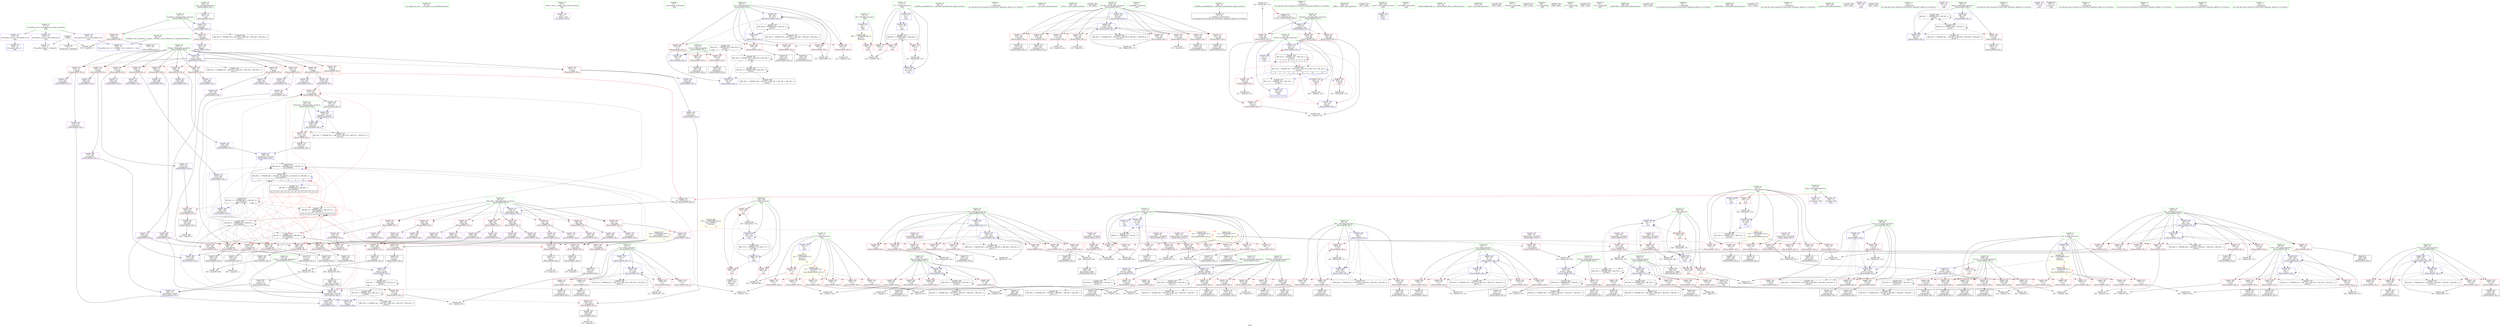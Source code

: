digraph "SVFG" {
	label="SVFG";

	Node0x5622d74609a0 [shape=record,color=grey,label="{NodeID: 0\nNullPtr}"];
	Node0x5622d74609a0 -> Node0x5622d74a29b0[style=solid];
	Node0x5622d74609a0 -> Node0x5622d74b5370[style=solid];
	Node0x5622d74609a0 -> Node0x5622d74c31a0[style=solid];
	Node0x5622d74c3aa0 [shape=record,color=grey,label="{NodeID: 526\n264 = cmp(262, 263, )\n}"];
	Node0x5622d74b4830 [shape=record,color=red,label="{NodeID: 360\n614\<--584\n\<--Y\nmain\n}"];
	Node0x5622d74b4830 -> Node0x5622d74c3620[style=solid];
	Node0x5622d74b04c0 [shape=record,color=red,label="{NodeID: 277\n316\<--80\n\<--Y26\n_Z6searchRA50_A50_si\n}"];
	Node0x5622d74b04c0 -> Node0x5622d74ad330[style=solid];
	Node0x5622d74a4270 [shape=record,color=purple,label="{NodeID: 194\n555\<--549\narrayidx231\<--\n_Z6searchRA50_A50_si\n}"];
	Node0x5622d74a4270 -> Node0x5622d74aba50[style=solid];
	Node0x5622d74a1430 [shape=record,color=black,label="{NodeID: 111\n423\<--422\nidxprom152\<--\n_Z6searchRA50_A50_si\n}"];
	Node0x5622d749f730 [shape=record,color=green,label="{NodeID: 28\n39\<--40\n__cxx_global_var_init\<--__cxx_global_var_init_field_insensitive\n}"];
	Node0x5622d74bc810 [shape=record,color=grey,label="{NodeID: 471\n446 = Binary(441, 445, )\n}"];
	Node0x5622d74bc810 -> Node0x5622d74ab4a0[style=solid];
	Node0x5622d74aa2c0 [shape=record,color=blue,label="{NodeID: 388\n88\<--231\nXX\<--add\n_Z6searchRA50_A50_si\n}"];
	Node0x5622d74aa2c0 -> Node0x5622d74b0c10[style=dashed];
	Node0x5622d74aa2c0 -> Node0x5622d74b0ce0[style=dashed];
	Node0x5622d74aa2c0 -> Node0x5622d74b0db0[style=dashed];
	Node0x5622d74aa2c0 -> Node0x5622d74b0e80[style=dashed];
	Node0x5622d74aa2c0 -> Node0x5622d74aa2c0[style=dashed];
	Node0x5622d74aa2c0 -> Node0x5622d74db940[style=dashed];
	Node0x5622d74b1b80 [shape=record,color=red,label="{NodeID: 305\n392\<--98\n\<--X123\n_Z6searchRA50_A50_si\n}"];
	Node0x5622d74b1b80 -> Node0x5622d74a10f0[style=solid];
	Node0x5622d74a5930 [shape=record,color=red,label="{NodeID: 222\n425\<--19\n\<--C\n_Z6searchRA50_A50_si\n}"];
	Node0x5622d74a5930 -> Node0x5622d74a1500[style=solid];
	Node0x5622d74a73e0 [shape=record,color=purple,label="{NodeID: 139\n45\<--4\n\<--_ZStL8__ioinit\n__cxx_global_var_init\n}"];
	Node0x5622d74a1ea0 [shape=record,color=green,label="{NodeID: 56\n112\<--113\nYY223\<--YY223_field_insensitive\n_Z6searchRA50_A50_si\n}"];
	Node0x5622d74a1ea0 -> Node0x5622d74b3240[style=solid];
	Node0x5622d74a1ea0 -> Node0x5622d74ab980[style=solid];
	Node0x5622d74e6b50 [shape=record,color=black,label="{NodeID: 582\nMR_58V_2 = PHI(MR_58V_1, MR_58V_3, MR_58V_7, MR_58V_1, MR_58V_7, )\npts\{111 \}\n}"];
	Node0x5622d74c1260 [shape=record,color=grey,label="{NodeID: 499\n245 = cmp(243, 244, )\n}"];
	Node0x5622d74ab980 [shape=record,color=blue,label="{NodeID: 416\n112\<--545\nYY223\<--add226\n_Z6searchRA50_A50_si\n}"];
	Node0x5622d74ab980 -> Node0x5622d74b3240[style=dashed];
	Node0x5622d74ab980 -> Node0x5622d74f5150[style=dashed];
	Node0x5622d74b3240 [shape=record,color=red,label="{NodeID: 333\n553\<--112\n\<--YY223\n_Z6searchRA50_A50_si\n}"];
	Node0x5622d74b3240 -> Node0x5622d74a70a0[style=solid];
	Node0x5622d74aeed0 [shape=record,color=red,label="{NodeID: 250\n470\<--72\n\<--NMap\n_Z6searchRA50_A50_si\n}"];
	Node0x5622d74aeed0 -> Node0x5622d74a9830[style=solid];
	Node0x5622d74aeed0 -> Node0x5622d74a9900[style=solid];
	Node0x5622d74a8b30 [shape=record,color=purple,label="{NodeID: 167\n269\<--266\narrayidx66\<--\n_Z6searchRA50_A50_si\n}"];
	Node0x5622d74a3710 [shape=record,color=black,label="{NodeID: 84\n256\<--255\nidxprom58\<--\n_Z6searchRA50_A50_si\n}"];
	Node0x5622d7464840 [shape=record,color=green,label="{NodeID: 1\n7\<--1\n__dso_handle\<--dummyObj\nGlob }"];
	Node0x5622d74c3c20 [shape=record,color=grey,label="{NodeID: 527\n456 = cmp(455, 9, )\n}"];
	Node0x5622d74b4900 [shape=record,color=red,label="{NodeID: 361\n621\<--584\n\<--Y\nmain\n}"];
	Node0x5622d74b4900 -> Node0x5622d74a7310[style=solid];
	Node0x5622d74b0590 [shape=record,color=red,label="{NodeID: 278\n295\<--82\n\<--Dir\n_Z6searchRA50_A50_si\n}"];
	Node0x5622d74b0590 -> Node0x5622d74a3e60[style=solid];
	Node0x5622d74a4340 [shape=record,color=red,label="{NodeID: 195\n593\<--8\n\<--NN\nmain\n}"];
	Node0x5622d74a4340 -> Node0x5622d74c3da0[style=solid];
	Node0x5622d74a1500 [shape=record,color=black,label="{NodeID: 112\n426\<--425\nidxprom154\<--\n_Z6searchRA50_A50_si\n}"];
	Node0x5622d749f800 [shape=record,color=green,label="{NodeID: 29\n43\<--44\n_ZNSt8ios_base4InitC1Ev\<--_ZNSt8ios_base4InitC1Ev_field_insensitive\n}"];
	Node0x5622d74bc990 [shape=record,color=grey,label="{NodeID: 472\n299 = Binary(294, 298, )\n}"];
	Node0x5622d74bc990 -> Node0x5622d74a3f30[style=solid];
	Node0x5622d74aa390 [shape=record,color=blue,label="{NodeID: 389\n90\<--238\nYY\<--add49\n_Z6searchRA50_A50_si\n}"];
	Node0x5622d74aa390 -> Node0x5622d74b0f50[style=dashed];
	Node0x5622d74aa390 -> Node0x5622d74b1020[style=dashed];
	Node0x5622d74aa390 -> Node0x5622d74b10f0[style=dashed];
	Node0x5622d74aa390 -> Node0x5622d74b11c0[style=dashed];
	Node0x5622d74aa390 -> Node0x5622d74aa390[style=dashed];
	Node0x5622d74aa390 -> Node0x5622d74dbe40[style=dashed];
	Node0x5622d74b1c50 [shape=record,color=red,label="{NodeID: 306\n411\<--98\n\<--X123\n_Z6searchRA50_A50_si\n}"];
	Node0x5622d74b1c50 -> Node0x5622d74ad030[style=solid];
	Node0x5622d74a5a00 [shape=record,color=red,label="{NodeID: 223\n448\<--19\n\<--C\n_Z6searchRA50_A50_si\n}"];
	Node0x5622d74a5a00 -> Node0x5622d74ad630[style=solid];
	Node0x5622d74a74b0 [shape=record,color=purple,label="{NodeID: 140\n620\<--21\narrayidx\<--Map\nmain\n}"];
	Node0x5622d74a1f70 [shape=record,color=green,label="{NodeID: 57\n135\<--136\ncall\<--call_field_insensitive\n_Z6searchRA50_A50_si\n}"];
	Node0x5622d74a1f70 -> Node0x5622d74a2ef0[style=solid];
	Node0x5622d74e7050 [shape=record,color=black,label="{NodeID: 583\nMR_60V_2 = PHI(MR_60V_1, MR_60V_3, MR_60V_7, MR_60V_1, MR_60V_7, )\npts\{113 \}\n}"];
	Node0x5622d74c13a0 [shape=record,color=grey,label="{NodeID: 500\n248 = cmp(247, 9, )\n}"];
	Node0x5622d74aba50 [shape=record,color=blue,label="{NodeID: 417\n555\<--548\narrayidx231\<--conv227\n_Z6searchRA50_A50_si\n}"];
	Node0x5622d74aba50 -> Node0x5622d74f5650[style=dashed];
	Node0x5622d74b3310 [shape=record,color=red,label="{NodeID: 334\n123\<--122\n\<--arrayidx2\n_Z6searchRA50_A50_si\n}"];
	Node0x5622d74b3310 -> Node0x5622d74a2e20[style=solid];
	Node0x5622d74aefa0 [shape=record,color=red,label="{NodeID: 251\n489\<--72\n\<--NMap\n_Z6searchRA50_A50_si\n}"];
	Node0x5622d74aefa0 -> Node0x5622d74a9b70[style=solid];
	Node0x5622d74aefa0 -> Node0x5622d74a9c40[style=solid];
	Node0x5622d74a8c00 [shape=record,color=purple,label="{NodeID: 168\n272\<--266\narrayidx68\<--\n_Z6searchRA50_A50_si\n}"];
	Node0x5622d74a8c00 -> Node0x5622d74b37f0[style=solid];
	Node0x5622d74a37e0 [shape=record,color=black,label="{NodeID: 85\n259\<--258\nidxprom60\<--\n_Z6searchRA50_A50_si\n}"];
	Node0x5622d7464630 [shape=record,color=green,label="{NodeID: 2\n9\<--1\n\<--dummyObj\nCan only get source location for instruction, argument, global var or function.}"];
	Node0x5622d74c3da0 [shape=record,color=grey,label="{NodeID: 528\n594 = cmp(592, 593, )\n}"];
	Node0x5622d74b49d0 [shape=record,color=red,label="{NodeID: 362\n628\<--584\n\<--Y\nmain\n}"];
	Node0x5622d74b49d0 -> Node0x5622d74aceb0[style=solid];
	Node0x5622d74b0660 [shape=record,color=red,label="{NodeID: 279\n303\<--82\n\<--Dir\n_Z6searchRA50_A50_si\n}"];
	Node0x5622d74b0660 -> Node0x5622d74a4000[style=solid];
	Node0x5622d74a4410 [shape=record,color=red,label="{NodeID: 196\n592\<--11\n\<--TT\nmain\n}"];
	Node0x5622d74a4410 -> Node0x5622d74c3da0[style=solid];
	Node0x5622d74a15d0 [shape=record,color=black,label="{NodeID: 113\n429\<--428\nconv156\<--\n_Z6searchRA50_A50_si\n}"];
	Node0x5622d74a15d0 -> Node0x5622d74c2420[style=solid];
	Node0x5622d749f8d0 [shape=record,color=green,label="{NodeID: 30\n49\<--50\n__cxa_atexit\<--__cxa_atexit_field_insensitive\n}"];
	Node0x5622d74bcb10 [shape=record,color=grey,label="{NodeID: 473\n360 = Binary(359, 176, )\n}"];
	Node0x5622d74bcb10 -> Node0x5622d74aabb0[style=solid];
	Node0x5622d74aa460 [shape=record,color=blue,label="{NodeID: 390\n84\<--274\nTemp\<--conv69\n_Z6searchRA50_A50_si\n}"];
	Node0x5622d74aa460 -> Node0x5622d74f6f50[style=dashed];
	Node0x5622d74b1d20 [shape=record,color=red,label="{NodeID: 307\n378\<--100\n\<--Y127\n_Z6searchRA50_A50_si\n}"];
	Node0x5622d74b1d20 -> Node0x5622d74c40a0[style=solid];
	Node0x5622d74a5ad0 [shape=record,color=red,label="{NodeID: 224\n484\<--19\n\<--C\n_Z6searchRA50_A50_si\n}"];
	Node0x5622d74a5ad0 -> Node0x5622d74a6470[style=solid];
	Node0x5622d74a7580 [shape=record,color=purple,label="{NodeID: 141\n623\<--21\narrayidx13\<--Map\nmain\n}"];
	Node0x5622d74a2040 [shape=record,color=green,label="{NodeID: 58\n138\<--139\n_Znwm\<--_Znwm_field_insensitive\n}"];
	Node0x5622d6f16900 [shape=record,color=black,label="{NodeID: 750\n46 = PHI()\n}"];
	Node0x5622d74e7550 [shape=record,color=black,label="{NodeID: 584\nMR_64V_2 = PHI(MR_64V_1, MR_64V_19, MR_64V_23, MR_64V_10, MR_64V_23, )\npts\{1360000 \}\n|{<s0>4|<s1>4|<s2>4|<s3>12}}"];
	Node0x5622d74e7550:s0 -> Node0x5622d74aba50[style=dashed,color=blue];
	Node0x5622d74e7550:s1 -> Node0x5622d74e7550[style=dashed,color=blue];
	Node0x5622d74e7550:s2 -> Node0x5622d74f5650[style=dashed,color=blue];
	Node0x5622d74e7550:s3 -> Node0x5622d74d6e40[style=dashed,color=blue];
	Node0x5622d74c1520 [shape=record,color=grey,label="{NodeID: 501\n241 = cmp(240, 9, )\n}"];
	Node0x5622d74abb20 [shape=record,color=blue,label="{NodeID: 418\n102\<--560\nDir159\<--inc234\n_Z6searchRA50_A50_si\n}"];
	Node0x5622d74abb20 -> Node0x5622d74b2060[style=dashed];
	Node0x5622d74abb20 -> Node0x5622d74b2130[style=dashed];
	Node0x5622d74abb20 -> Node0x5622d74b2200[style=dashed];
	Node0x5622d74abb20 -> Node0x5622d74b22d0[style=dashed];
	Node0x5622d74abb20 -> Node0x5622d74b23a0[style=dashed];
	Node0x5622d74abb20 -> Node0x5622d74b2470[style=dashed];
	Node0x5622d74abb20 -> Node0x5622d74b2540[style=dashed];
	Node0x5622d74abb20 -> Node0x5622d74b2610[style=dashed];
	Node0x5622d74abb20 -> Node0x5622d74abb20[style=dashed];
	Node0x5622d74abb20 -> Node0x5622d74e5750[style=dashed];
	Node0x5622d74b33e0 [shape=record,color=red,label="{NodeID: 335\n164\<--163\n\<--arrayidx14\n_Z6searchRA50_A50_si\n}"];
	Node0x5622d74b33e0 -> Node0x5622d74b5a20[style=solid];
	Node0x5622d74af070 [shape=record,color=red,label="{NodeID: 252\n501\<--72\n\<--NMap\n_Z6searchRA50_A50_si\n}"];
	Node0x5622d74af070 -> Node0x5622d74a9d10[style=solid];
	Node0x5622d74af070 -> Node0x5622d74a9de0[style=solid];
	Node0x5622d74a8cd0 [shape=record,color=purple,label="{NodeID: 169\n287\<--284\narrayidx75\<--\n_Z6searchRA50_A50_si\n}"];
	Node0x5622d74a38b0 [shape=record,color=black,label="{NodeID: 86\n262\<--261\nconv62\<--\n_Z6searchRA50_A50_si\n}"];
	Node0x5622d74a38b0 -> Node0x5622d74c3aa0[style=solid];
	Node0x5622d7463fa0 [shape=record,color=green,label="{NodeID: 3\n25\<--1\n_ZL5XOffs\<--dummyObj\nGlob }"];
	Node0x5622d74c3f20 [shape=record,color=grey,label="{NodeID: 529\n188 = cmp(186, 187, )\n}"];
	Node0x5622d74b4aa0 [shape=record,color=blue,label="{NodeID: 363\n8\<--9\nNN\<--\nGlob }"];
	Node0x5622d74b4aa0 -> Node0x5622d74e3f70[style=dashed];
	Node0x5622d74b0730 [shape=record,color=red,label="{NodeID: 280\n263\<--84\n\<--Temp\n_Z6searchRA50_A50_si\n}"];
	Node0x5622d74b0730 -> Node0x5622d74c3aa0[style=solid];
	Node0x5622d74a44e0 [shape=record,color=red,label="{NodeID: 197\n639\<--11\n\<--TT\nmain\n}"];
	Node0x5622d74a16a0 [shape=record,color=black,label="{NodeID: 114\n443\<--442\nidxprom167\<--\n_Z6searchRA50_A50_si\n}"];
	Node0x5622d749f9d0 [shape=record,color=green,label="{NodeID: 31\n48\<--54\n_ZNSt8ios_base4InitD1Ev\<--_ZNSt8ios_base4InitD1Ev_field_insensitive\n}"];
	Node0x5622d749f9d0 -> Node0x5622d74a2b80[style=solid];
	Node0x5622d74bcc90 [shape=record,color=grey,label="{NodeID: 474\n524 = Binary(523, 176, )\n|{<s0>4}}"];
	Node0x5622d74bcc90:s0 -> Node0x5622d7529d40[style=solid,color=red];
	Node0x5622d74aa530 [shape=record,color=blue,label="{NodeID: 391\n82\<--276\nDir\<--\n_Z6searchRA50_A50_si\n}"];
	Node0x5622d74aa530 -> Node0x5622d74f6a50[style=dashed];
	Node0x5622d74b1df0 [shape=record,color=red,label="{NodeID: 308\n386\<--100\n\<--Y127\n_Z6searchRA50_A50_si\n}"];
	Node0x5622d74b1df0 -> Node0x5622d74a0f50[style=solid];
	Node0x5622d74a5ba0 [shape=record,color=red,label="{NodeID: 225\n540\<--19\n\<--C\n_Z6searchRA50_A50_si\n}"];
	Node0x5622d74a5ba0 -> Node0x5622d74ac130[style=solid];
	Node0x5622d74a7650 [shape=record,color=purple,label="{NodeID: 142\n229\<--25\narrayidx46\<--_ZL5XOffs\n_Z6searchRA50_A50_si\n}"];
	Node0x5622d74a7650 -> Node0x5622d74b3580[style=solid];
	Node0x5622d74a2140 [shape=record,color=green,label="{NodeID: 59\n569\<--570\n_ZdlPv\<--_ZdlPv_field_insensitive\n}"];
	Node0x5622d75290e0 [shape=record,color=black,label="{NodeID: 751\n587 = PHI()\n}"];
	Node0x5622d74c16a0 [shape=record,color=grey,label="{NodeID: 502\n223 = cmp(222, 224, )\n}"];
	Node0x5622d74abbf0 [shape=record,color=blue,label="{NodeID: 419\n580\<--9\nretval\<--\nmain\n}"];
	Node0x5622d74b34b0 [shape=record,color=red,label="{NodeID: 336\n203\<--202\n\<--arrayidx33\n_Z6searchRA50_A50_si\n}"];
	Node0x5622d74b34b0 -> Node0x5622d74a34a0[style=solid];
	Node0x5622d74af140 [shape=record,color=red,label="{NodeID: 253\n512\<--72\n\<--NMap\n_Z6searchRA50_A50_si\n}"];
	Node0x5622d74af140 -> Node0x5622d74a9eb0[style=solid];
	Node0x5622d74af140 -> Node0x5622d74a40d0[style=solid];
	Node0x5622d74a8da0 [shape=record,color=purple,label="{NodeID: 170\n290\<--284\narrayidx77\<--\n_Z6searchRA50_A50_si\n}"];
	Node0x5622d74a8da0 -> Node0x5622d74b38c0[style=solid];
	Node0x5622d74a3980 [shape=record,color=black,label="{NodeID: 87\n268\<--267\nidxprom65\<--\n_Z6searchRA50_A50_si\n}"];
	Node0x5622d7460860 [shape=record,color=green,label="{NodeID: 4\n26\<--1\n_ZL5YOffs\<--dummyObj\nGlob }"];
	Node0x5622d74c40a0 [shape=record,color=grey,label="{NodeID: 530\n380 = cmp(378, 379, )\n}"];
	Node0x5622d74b4b70 [shape=record,color=blue,label="{NodeID: 364\n11\<--9\nTT\<--\nGlob }"];
	Node0x5622d74b4b70 -> Node0x5622d74abcc0[style=dashed];
	Node0x5622d74b0800 [shape=record,color=red,label="{NodeID: 281\n222\<--86\n\<--D\n_Z6searchRA50_A50_si\n}"];
	Node0x5622d74b0800 -> Node0x5622d74c16a0[style=solid];
	Node0x5622d74a45b0 [shape=record,color=red,label="{NodeID: 198\n656\<--11\n\<--TT\nmain\n}"];
	Node0x5622d74a45b0 -> Node0x5622d74ac5b0[style=solid];
	Node0x5622d74a1770 [shape=record,color=black,label="{NodeID: 115\n450\<--449\nidxprom171\<--\n_Z6searchRA50_A50_si\n}"];
	Node0x5622d749fad0 [shape=record,color=green,label="{NodeID: 32\n61\<--62\n_Z6searchRA50_A50_si\<--_Z6searchRA50_A50_si_field_insensitive\n}"];
	Node0x5622d74bce10 [shape=record,color=grey,label="{NodeID: 475\n175 = Binary(174, 176, )\n}"];
	Node0x5622d74bce10 -> Node0x5622d74b5af0[style=solid];
	Node0x5622d74aa600 [shape=record,color=blue,label="{NodeID: 392\n86\<--281\nD\<--inc72\n_Z6searchRA50_A50_si\n}"];
	Node0x5622d74aa600 -> Node0x5622d74b0800[style=dashed];
	Node0x5622d74aa600 -> Node0x5622d74b08d0[style=dashed];
	Node0x5622d74aa600 -> Node0x5622d74b09a0[style=dashed];
	Node0x5622d74aa600 -> Node0x5622d74b0a70[style=dashed];
	Node0x5622d74aa600 -> Node0x5622d74b0b40[style=dashed];
	Node0x5622d74aa600 -> Node0x5622d74aa600[style=dashed];
	Node0x5622d74aa600 -> Node0x5622d74db440[style=dashed];
	Node0x5622d74b1ec0 [shape=record,color=red,label="{NodeID: 309\n395\<--100\n\<--Y127\n_Z6searchRA50_A50_si\n}"];
	Node0x5622d74b1ec0 -> Node0x5622d74a11c0[style=solid];
	Node0x5622d74a5c70 [shape=record,color=red,label="{NodeID: 226\n603\<--19\n\<--C\nmain\n}"];
	Node0x5622d74a5c70 -> Node0x5622d74ac430[style=solid];
	Node0x5622d74a7720 [shape=record,color=purple,label="{NodeID: 143\n297\<--25\narrayidx80\<--_ZL5XOffs\n_Z6searchRA50_A50_si\n}"];
	Node0x5622d74a7720 -> Node0x5622d74b3990[style=solid];
	Node0x5622d74a2240 [shape=record,color=green,label="{NodeID: 60\n577\<--578\nmain\<--main_field_insensitive\n}"];
	Node0x5622d75291e0 [shape=record,color=black,label="{NodeID: 752\n596 = PHI()\n}"];
	Node0x5622d74c1820 [shape=record,color=grey,label="{NodeID: 503\n329 = cmp(327, 328, )\n}"];
	Node0x5622d74abcc0 [shape=record,color=blue,label="{NodeID: 420\n11\<--176\nTT\<--\nmain\n}"];
	Node0x5622d74abcc0 -> Node0x5622d74d7340[style=dashed];
	Node0x5622d74b3580 [shape=record,color=red,label="{NodeID: 337\n230\<--229\n\<--arrayidx46\n_Z6searchRA50_A50_si\n}"];
	Node0x5622d74b3580 -> Node0x5622d74bc510[style=solid];
	Node0x5622d74af210 [shape=record,color=red,label="{NodeID: 254\n522\<--72\n\<--NMap\n_Z6searchRA50_A50_si\n|{<s0>4}}"];
	Node0x5622d74af210:s0 -> Node0x5622d75299e0[style=solid,color=red];
	Node0x5622d74a8e70 [shape=record,color=purple,label="{NodeID: 171\n301\<--293\narrayidx83\<--\n_Z6searchRA50_A50_si\n}"];
	Node0x5622d74a3a50 [shape=record,color=black,label="{NodeID: 88\n271\<--270\nidxprom67\<--\n_Z6searchRA50_A50_si\n}"];
	Node0x5622d7460fc0 [shape=record,color=green,label="{NodeID: 5\n27\<--1\n_ZSt3cin\<--dummyObj\nGlob }"];
	Node0x5622d74c4220 [shape=record,color=grey,label="{NodeID: 531\n467 = cmp(465, 466, )\n}"];
	Node0x5622d74b4c70 [shape=record,color=blue,label="{NodeID: 365\n13\<--9\nN\<--\nGlob }"];
	Node0x5622d74b4c70 -> Node0x5622d74e3760[style=dashed];
	Node0x5622d74b08d0 [shape=record,color=red,label="{NodeID: 282\n227\<--86\n\<--D\n_Z6searchRA50_A50_si\n}"];
	Node0x5622d74b08d0 -> Node0x5622d74a3570[style=solid];
	Node0x5622d74a4680 [shape=record,color=red,label="{NodeID: 199\n148\<--13\n\<--N\n_Z6searchRA50_A50_si\n}"];
	Node0x5622d74a4680 -> Node0x5622d74c3020[style=solid];
	Node0x5622d74a6130 [shape=record,color=black,label="{NodeID: 116\n472\<--471\nidxprom183\<--\n_Z6searchRA50_A50_si\n}"];
	Node0x5622d749fbd0 [shape=record,color=green,label="{NodeID: 33\n66\<--67\nMap.addr\<--Map.addr_field_insensitive\n_Z6searchRA50_A50_si\n}"];
	Node0x5622d749fbd0 -> Node0x5622d74adfa0[style=solid];
	Node0x5622d749fbd0 -> Node0x5622d74ae030[style=solid];
	Node0x5622d749fbd0 -> Node0x5622d74ae100[style=solid];
	Node0x5622d749fbd0 -> Node0x5622d74ae1d0[style=solid];
	Node0x5622d749fbd0 -> Node0x5622d74ae2a0[style=solid];
	Node0x5622d749fbd0 -> Node0x5622d74ae370[style=solid];
	Node0x5622d749fbd0 -> Node0x5622d74ae440[style=solid];
	Node0x5622d749fbd0 -> Node0x5622d74ae510[style=solid];
	Node0x5622d749fbd0 -> Node0x5622d74b5470[style=solid];
	Node0x5622d74bcf90 [shape=record,color=grey,label="{NodeID: 476\n181 = Binary(180, 176, )\n}"];
	Node0x5622d74bcf90 -> Node0x5622d74b5bc0[style=solid];
	Node0x5622d74aa6d0 [shape=record,color=blue,label="{NodeID: 393\n309\<--313\narrayidx88\<--conv90\n_Z6searchRA50_A50_si\n}"];
	Node0x5622d74aa6d0 -> Node0x5622d74dc340[style=dashed];
	Node0x5622d74b1f90 [shape=record,color=red,label="{NodeID: 310\n406\<--100\n\<--Y127\n_Z6searchRA50_A50_si\n}"];
	Node0x5622d74b1f90 -> Node0x5622d74ac2b0[style=solid];
	Node0x5622d74a5d40 [shape=record,color=red,label="{NodeID: 227\n129\<--23\n\<--Result\n_Z6searchRA50_A50_si\n}"];
	Node0x5622d74a5d40 -> Node0x5622d74c1ca0[style=solid];
	Node0x5622d74a77f0 [shape=record,color=purple,label="{NodeID: 144\n444\<--25\narrayidx168\<--_ZL5XOffs\n_Z6searchRA50_A50_si\n}"];
	Node0x5622d74a77f0 -> Node0x5622d74b3f40[style=solid];
	Node0x5622d74a2340 [shape=record,color=green,label="{NodeID: 61\n580\<--581\nretval\<--retval_field_insensitive\nmain\n}"];
	Node0x5622d74a2340 -> Node0x5622d74abbf0[style=solid];
	Node0x5622d7529340 [shape=record,color=black,label="{NodeID: 753\n597 = PHI()\n}"];
	Node0x5622d74c19a0 [shape=record,color=grey,label="{NodeID: 504\n435 = cmp(434, 224, )\n}"];
	Node0x5622d74abd90 [shape=record,color=blue,label="{NodeID: 421\n17\<--601\nR\<--dec\nmain\n|{|<s1>12}}"];
	Node0x5622d74abd90 -> Node0x5622d74d7840[style=dashed];
	Node0x5622d74abd90:s1 -> Node0x5622d74fa930[style=dashed,color=red];
	Node0x5622d74b3650 [shape=record,color=red,label="{NodeID: 338\n237\<--236\n\<--arrayidx48\n_Z6searchRA50_A50_si\n}"];
	Node0x5622d74b3650 -> Node0x5622d74bc690[style=solid];
	Node0x5622d74af2e0 [shape=record,color=red,label="{NodeID: 255\n549\<--72\n\<--NMap\n_Z6searchRA50_A50_si\n}"];
	Node0x5622d74af2e0 -> Node0x5622d74a41a0[style=solid];
	Node0x5622d74af2e0 -> Node0x5622d74a4270[style=solid];
	Node0x5622d74a8f40 [shape=record,color=purple,label="{NodeID: 172\n309\<--293\narrayidx88\<--\n_Z6searchRA50_A50_si\n}"];
	Node0x5622d74a8f40 -> Node0x5622d74b3b30[style=solid];
	Node0x5622d74a8f40 -> Node0x5622d74aa6d0[style=solid];
	Node0x5622d74a3b20 [shape=record,color=black,label="{NodeID: 89\n274\<--273\nconv69\<--\n_Z6searchRA50_A50_si\n}"];
	Node0x5622d74a3b20 -> Node0x5622d74aa460[style=solid];
	Node0x5622d7460b40 [shape=record,color=green,label="{NodeID: 6\n28\<--1\n.str\<--dummyObj\nGlob }"];
	Node0x5622d74f1050 [shape=record,color=black,label="{NodeID: 615\nMR_12V_5 = PHI(MR_12V_7, MR_12V_4, )\npts\{24 \}\n|{|<s2>4|<s3>4|<s4>4|<s5>4|<s6>4}}"];
	Node0x5622d74f1050 -> Node0x5622d74dfa40[style=dashed];
	Node0x5622d74f1050 -> Node0x5622d74f1050[style=dashed];
	Node0x5622d74f1050:s2 -> Node0x5622d74a5d40[style=dashed,color=red];
	Node0x5622d74f1050:s3 -> Node0x5622d74b5610[style=dashed,color=red];
	Node0x5622d74f1050:s4 -> Node0x5622d74ab230[style=dashed,color=red];
	Node0x5622d74f1050:s5 -> Node0x5622d74dfa40[style=dashed,color=red];
	Node0x5622d74f1050:s6 -> Node0x5622d74f1050[style=dashed,color=red];
	Node0x5622d74d6d50 [shape=record,color=black,label="{NodeID: 532\nMR_79V_2 = PHI(MR_79V_3, MR_79V_1, )\npts\{585 \}\n}"];
	Node0x5622d74d6d50 -> Node0x5622d74b9e00[style=dashed];
	Node0x5622d74d6d50 -> Node0x5622d74d6d50[style=dashed];
	Node0x5622d74b4d70 [shape=record,color=blue,label="{NodeID: 366\n15\<--9\nM\<--\nGlob }"];
	Node0x5622d74b4d70 -> Node0x5622d74e3870[style=dashed];
	Node0x5622d74b09a0 [shape=record,color=red,label="{NodeID: 283\n234\<--86\n\<--D\n_Z6searchRA50_A50_si\n}"];
	Node0x5622d74b09a0 -> Node0x5622d74a3640[style=solid];
	Node0x5622d74a4750 [shape=record,color=red,label="{NodeID: 200\n187\<--13\n\<--N\n_Z6searchRA50_A50_si\n}"];
	Node0x5622d74a4750 -> Node0x5622d74c3f20[style=solid];
	Node0x5622d74a6200 [shape=record,color=black,label="{NodeID: 117\n475\<--474\nidxprom185\<--\n_Z6searchRA50_A50_si\n}"];
	Node0x5622d749fca0 [shape=record,color=green,label="{NodeID: 34\n68\<--69\nDay.addr\<--Day.addr_field_insensitive\n_Z6searchRA50_A50_si\n}"];
	Node0x5622d749fca0 -> Node0x5622d74ae5e0[style=solid];
	Node0x5622d749fca0 -> Node0x5622d74ae6b0[style=solid];
	Node0x5622d749fca0 -> Node0x5622d74ae780[style=solid];
	Node0x5622d749fca0 -> Node0x5622d74b5540[style=solid];
	Node0x5622d74f9c50 [shape=record,color=yellow,style=double,label="{NodeID: 643\n2V_1 = ENCHI(MR_2V_0)\npts\{1 \}\nFun[_Z6searchRA50_A50_si]|{|<s8>4}}"];
	Node0x5622d74f9c50 -> Node0x5622d74b3580[style=dashed];
	Node0x5622d74f9c50 -> Node0x5622d74b3650[style=dashed];
	Node0x5622d74f9c50 -> Node0x5622d74b3990[style=dashed];
	Node0x5622d74f9c50 -> Node0x5622d74b3a60[style=dashed];
	Node0x5622d74f9c50 -> Node0x5622d74b3f40[style=dashed];
	Node0x5622d74f9c50 -> Node0x5622d74b4010[style=dashed];
	Node0x5622d74f9c50 -> Node0x5622d74b4420[style=dashed];
	Node0x5622d74f9c50 -> Node0x5622d74b44f0[style=dashed];
	Node0x5622d74f9c50:s8 -> Node0x5622d74f9c50[style=dashed,color=red];
	Node0x5622d74df540 [shape=record,color=black,label="{NodeID: 560\nMR_64V_4 = PHI(MR_64V_5, MR_64V_3, )\npts\{1360000 \}\n}"];
	Node0x5622d74df540 -> Node0x5622d74b33e0[style=dashed];
	Node0x5622d74df540 -> Node0x5622d74b3cd0[style=dashed];
	Node0x5622d74df540 -> Node0x5622d74b3da0[style=dashed];
	Node0x5622d74df540 -> Node0x5622d74b3e70[style=dashed];
	Node0x5622d74df540 -> Node0x5622d74b40e0[style=dashed];
	Node0x5622d74df540 -> Node0x5622d74b41b0[style=dashed];
	Node0x5622d74df540 -> Node0x5622d74b4280[style=dashed];
	Node0x5622d74df540 -> Node0x5622d74b5a20[style=dashed];
	Node0x5622d74df540 -> Node0x5622d74ab710[style=dashed];
	Node0x5622d74df540 -> Node0x5622d74da040[style=dashed];
	Node0x5622d74df540 -> Node0x5622d74dc340[style=dashed];
	Node0x5622d74df540 -> Node0x5622d74df540[style=dashed];
	Node0x5622d74df540 -> Node0x5622d74e7550[style=dashed];
	Node0x5622d74df540 -> Node0x5622d74ea250[style=dashed];
	Node0x5622d74df540 -> Node0x5622d74f5650[style=dashed];
	Node0x5622d74bd110 [shape=record,color=grey,label="{NodeID: 477\n307 = Binary(302, 306, )\n}"];
	Node0x5622d74bd110 -> Node0x5622d74a0800[style=solid];
	Node0x5622d74aa7a0 [shape=record,color=blue,label="{NodeID: 394\n80\<--317\nY26\<--inc92\n_Z6searchRA50_A50_si\n}"];
	Node0x5622d74aa7a0 -> Node0x5622d74affe0[style=dashed];
	Node0x5622d74aa7a0 -> Node0x5622d74b00b0[style=dashed];
	Node0x5622d74aa7a0 -> Node0x5622d74b0180[style=dashed];
	Node0x5622d74aa7a0 -> Node0x5622d74b0250[style=dashed];
	Node0x5622d74aa7a0 -> Node0x5622d74b0320[style=dashed];
	Node0x5622d74aa7a0 -> Node0x5622d74b03f0[style=dashed];
	Node0x5622d74aa7a0 -> Node0x5622d74b04c0[style=dashed];
	Node0x5622d74aa7a0 -> Node0x5622d74a9f80[style=dashed];
	Node0x5622d74aa7a0 -> Node0x5622d74aa7a0[style=dashed];
	Node0x5622d74aa7a0 -> Node0x5622d74e1840[style=dashed];
	Node0x5622d74b2060 [shape=record,color=red,label="{NodeID: 311\n434\<--102\n\<--Dir159\n_Z6searchRA50_A50_si\n}"];
	Node0x5622d74b2060 -> Node0x5622d74c19a0[style=solid];
	Node0x5622d74a5e10 [shape=record,color=red,label="{NodeID: 228\n526\<--23\n\<--Result\n_Z6searchRA50_A50_si\n}"];
	Node0x5622d74a5e10 -> Node0x5622d74c28a0[style=solid];
	Node0x5622d74a78c0 [shape=record,color=purple,label="{NodeID: 145\n536\<--25\narrayidx221\<--_ZL5XOffs\n_Z6searchRA50_A50_si\n}"];
	Node0x5622d74a78c0 -> Node0x5622d74b4420[style=solid];
	Node0x5622d74a2410 [shape=record,color=green,label="{NodeID: 62\n582\<--583\nX\<--X_field_insensitive\nmain\n}"];
	Node0x5622d74a2410 -> Node0x5622d74b45c0[style=solid];
	Node0x5622d74a2410 -> Node0x5622d74b4690[style=solid];
	Node0x5622d74a2410 -> Node0x5622d74b4760[style=solid];
	Node0x5622d74a2410 -> Node0x5622d74b9d70[style=solid];
	Node0x5622d74a2410 -> Node0x5622d74b9fa0[style=solid];
	Node0x5622d7529440 [shape=record,color=black,label="{NodeID: 754\n598 = PHI()\n}"];
	Node0x5622d74c1b20 [shape=record,color=grey,label="{NodeID: 505\n252 = cmp(250, 251, )\n}"];
	Node0x5622d74abe60 [shape=record,color=blue,label="{NodeID: 422\n19\<--604\nC\<--dec5\nmain\n|{|<s1>12}}"];
	Node0x5622d74abe60 -> Node0x5622d74d7d40[style=dashed];
	Node0x5622d74abe60:s1 -> Node0x5622d74faa10[style=dashed,color=red];
	Node0x5622d74b3720 [shape=record,color=red,label="{NodeID: 339\n261\<--260\n\<--arrayidx61\n_Z6searchRA50_A50_si\n}"];
	Node0x5622d74b3720 -> Node0x5622d74a38b0[style=solid];
	Node0x5622d74af3b0 [shape=record,color=red,label="{NodeID: 256\n147\<--74\n\<--X\n_Z6searchRA50_A50_si\n}"];
	Node0x5622d74af3b0 -> Node0x5622d74c3020[style=solid];
	Node0x5622d74a9010 [shape=record,color=purple,label="{NodeID: 173\n340\<--337\narrayidx106\<--\n_Z6searchRA50_A50_si\n}"];
	Node0x5622d74a3bf0 [shape=record,color=black,label="{NodeID: 90\n286\<--285\nidxprom74\<--\n_Z6searchRA50_A50_si\n}"];
	Node0x5622d7460bd0 [shape=record,color=green,label="{NodeID: 7\n30\<--1\n.str.1\<--dummyObj\nGlob }"];
	Node0x5622d74d6e40 [shape=record,color=black,label="{NodeID: 533\nMR_64V_2 = PHI(MR_64V_3, MR_64V_1, )\npts\{1360000 \}\n|{<s0>12|<s1>12|<s2>12|<s3>12|<s4>12|<s5>12|<s6>12|<s7>12|<s8>12|<s9>12|<s10>12|<s11>12|<s12>12|<s13>12}}"];
	Node0x5622d74d6e40:s0 -> Node0x5622d74b3310[style=dashed,color=red];
	Node0x5622d74d6e40:s1 -> Node0x5622d74b3cd0[style=dashed,color=red];
	Node0x5622d74d6e40:s2 -> Node0x5622d74b3da0[style=dashed,color=red];
	Node0x5622d74d6e40:s3 -> Node0x5622d74b3e70[style=dashed,color=red];
	Node0x5622d74d6e40:s4 -> Node0x5622d74b40e0[style=dashed,color=red];
	Node0x5622d74d6e40:s5 -> Node0x5622d74b41b0[style=dashed,color=red];
	Node0x5622d74d6e40:s6 -> Node0x5622d74b4280[style=dashed,color=red];
	Node0x5622d74d6e40:s7 -> Node0x5622d74ab710[style=dashed,color=red];
	Node0x5622d74d6e40:s8 -> Node0x5622d74da040[style=dashed,color=red];
	Node0x5622d74d6e40:s9 -> Node0x5622d74dc340[style=dashed,color=red];
	Node0x5622d74d6e40:s10 -> Node0x5622d74df540[style=dashed,color=red];
	Node0x5622d74d6e40:s11 -> Node0x5622d74e7550[style=dashed,color=red];
	Node0x5622d74d6e40:s12 -> Node0x5622d74ea250[style=dashed,color=red];
	Node0x5622d74d6e40:s13 -> Node0x5622d74f5650[style=dashed,color=red];
	Node0x5622d74b4e70 [shape=record,color=blue,label="{NodeID: 367\n17\<--9\nR\<--\nGlob }"];
	Node0x5622d74b4e70 -> Node0x5622d74d7840[style=dashed];
	Node0x5622d74b0a70 [shape=record,color=red,label="{NodeID: 284\n276\<--86\n\<--D\n_Z6searchRA50_A50_si\n}"];
	Node0x5622d74b0a70 -> Node0x5622d74aa530[style=solid];
	Node0x5622d74a4820 [shape=record,color=red,label="{NodeID: 201\n244\<--13\n\<--N\n_Z6searchRA50_A50_si\n}"];
	Node0x5622d74a4820 -> Node0x5622d74c1260[style=solid];
	Node0x5622d74a62d0 [shape=record,color=black,label="{NodeID: 118\n478\<--477\nconv187\<--\n_Z6searchRA50_A50_si\n}"];
	Node0x5622d74a62d0 -> Node0x5622d74ab640[style=solid];
	Node0x5622d749fd70 [shape=record,color=green,label="{NodeID: 35\n70\<--71\nNewMap\<--NewMap_field_insensitive\n_Z6searchRA50_A50_si\n}"];
	Node0x5622d749fd70 -> Node0x5622d74ae850[style=solid];
	Node0x5622d749fd70 -> Node0x5622d74ae920[style=solid];
	Node0x5622d749fd70 -> Node0x5622d74b56e0[style=solid];
	Node0x5622d74fa770 [shape=record,color=yellow,style=double,label="{NodeID: 644\n4V_1 = ENCHI(MR_4V_0)\npts\{14 \}\nFun[_Z6searchRA50_A50_si]|{|<s6>4}}"];
	Node0x5622d74fa770 -> Node0x5622d74a4680[style=dashed];
	Node0x5622d74fa770 -> Node0x5622d74a4750[style=dashed];
	Node0x5622d74fa770 -> Node0x5622d74a4820[style=dashed];
	Node0x5622d74fa770 -> Node0x5622d74a48f0[style=dashed];
	Node0x5622d74fa770 -> Node0x5622d74a49c0[style=dashed];
	Node0x5622d74fa770 -> Node0x5622d74a4a90[style=dashed];
	Node0x5622d74fa770:s6 -> Node0x5622d74fa770[style=dashed,color=red];
	Node0x5622d74dfa40 [shape=record,color=black,label="{NodeID: 561\nMR_12V_2 = PHI(MR_12V_1, MR_12V_6, MR_12V_8, MR_12V_9, MR_12V_8, )\npts\{24 \}\n|{<s0>4|<s1>4|<s2>4|<s3>12|<s4>12|<s5>12}}"];
	Node0x5622d74dfa40:s0 -> Node0x5622d74a5e10[style=dashed,color=blue];
	Node0x5622d74dfa40:s1 -> Node0x5622d74dfa40[style=dashed,color=blue];
	Node0x5622d74dfa40:s2 -> Node0x5622d74f1050[style=dashed,color=blue];
	Node0x5622d74dfa40:s3 -> Node0x5622d74a5ee0[style=dashed,color=blue];
	Node0x5622d74dfa40:s4 -> Node0x5622d74a5fb0[style=dashed,color=blue];
	Node0x5622d74dfa40:s5 -> Node0x5622d74d8240[style=dashed,color=blue];
	Node0x5622d74abfb0 [shape=record,color=grey,label="{NodeID: 478\n538 = Binary(533, 537, )\n}"];
	Node0x5622d74abfb0 -> Node0x5622d74ab8b0[style=solid];
	Node0x5622d74aa870 [shape=record,color=blue,label="{NodeID: 395\n78\<--322\nX22\<--inc95\n_Z6searchRA50_A50_si\n}"];
	Node0x5622d74aa870 -> Node0x5622d74afa30[style=dashed];
	Node0x5622d74aa870 -> Node0x5622d74afb00[style=dashed];
	Node0x5622d74aa870 -> Node0x5622d74afbd0[style=dashed];
	Node0x5622d74aa870 -> Node0x5622d74afca0[style=dashed];
	Node0x5622d74aa870 -> Node0x5622d74afd70[style=dashed];
	Node0x5622d74aa870 -> Node0x5622d74afe40[style=dashed];
	Node0x5622d74aa870 -> Node0x5622d74aff10[style=dashed];
	Node0x5622d74aa870 -> Node0x5622d74aa870[style=dashed];
	Node0x5622d74aa870 -> Node0x5622d74e1340[style=dashed];
	Node0x5622d74b2130 [shape=record,color=red,label="{NodeID: 312\n438\<--102\n\<--Dir159\n_Z6searchRA50_A50_si\n}"];
	Node0x5622d74b2130 -> Node0x5622d74c2a20[style=solid];
	Node0x5622d74a5ee0 [shape=record,color=red,label="{NodeID: 229\n644\<--23\n\<--Result\nmain\n}"];
	Node0x5622d74a5ee0 -> Node0x5622d74c2ea0[style=solid];
	Node0x5622d74a7990 [shape=record,color=purple,label="{NodeID: 146\n236\<--26\narrayidx48\<--_ZL5YOffs\n_Z6searchRA50_A50_si\n}"];
	Node0x5622d74a7990 -> Node0x5622d74b3650[style=solid];
	Node0x5622d74a24e0 [shape=record,color=green,label="{NodeID: 63\n584\<--585\nY\<--Y_field_insensitive\nmain\n}"];
	Node0x5622d74a24e0 -> Node0x5622d74b4830[style=solid];
	Node0x5622d74a24e0 -> Node0x5622d74b4900[style=solid];
	Node0x5622d74a24e0 -> Node0x5622d74b49d0[style=solid];
	Node0x5622d74a24e0 -> Node0x5622d74b9e00[style=solid];
	Node0x5622d74a24e0 -> Node0x5622d74b9ed0[style=solid];
	Node0x5622d7529540 [shape=record,color=black,label="{NodeID: 755\n599 = PHI()\n}"];
	Node0x5622d74c1ca0 [shape=record,color=grey,label="{NodeID: 506\n130 = cmp(128, 129, )\n}"];
	Node0x5622d74b9d70 [shape=record,color=blue,label="{NodeID: 423\n582\<--9\nX\<--\nmain\n}"];
	Node0x5622d74b9d70 -> Node0x5622d74b45c0[style=dashed];
	Node0x5622d74b9d70 -> Node0x5622d74b4690[style=dashed];
	Node0x5622d74b9d70 -> Node0x5622d74b4760[style=dashed];
	Node0x5622d74b9d70 -> Node0x5622d74b9fa0[style=dashed];
	Node0x5622d74b9d70 -> Node0x5622d74d8740[style=dashed];
	Node0x5622d74b37f0 [shape=record,color=red,label="{NodeID: 340\n273\<--272\n\<--arrayidx68\n_Z6searchRA50_A50_si\n}"];
	Node0x5622d74b37f0 -> Node0x5622d74a3b20[style=solid];
	Node0x5622d74af480 [shape=record,color=red,label="{NodeID: 257\n158\<--74\n\<--X\n_Z6searchRA50_A50_si\n}"];
	Node0x5622d74af480 -> Node0x5622d74a2fc0[style=solid];
	Node0x5622d74a90e0 [shape=record,color=purple,label="{NodeID: 174\n343\<--337\narrayidx108\<--\n_Z6searchRA50_A50_si\n}"];
	Node0x5622d74a90e0 -> Node0x5622d74b3c00[style=solid];
	Node0x5622d74a3cc0 [shape=record,color=black,label="{NodeID: 91\n289\<--288\nidxprom76\<--\n_Z6searchRA50_A50_si\n}"];
	Node0x5622d7462600 [shape=record,color=green,label="{NodeID: 8\n32\<--1\n.str.2\<--dummyObj\nGlob }"];
	Node0x5622d74d7340 [shape=record,color=black,label="{NodeID: 534\nMR_68V_3 = PHI(MR_68V_4, MR_68V_2, )\npts\{12 \}\n}"];
	Node0x5622d74d7340 -> Node0x5622d74a4410[style=dashed];
	Node0x5622d74d7340 -> Node0x5622d74a44e0[style=dashed];
	Node0x5622d74d7340 -> Node0x5622d74a45b0[style=dashed];
	Node0x5622d74d7340 -> Node0x5622d74ba140[style=dashed];
	Node0x5622d74b4f70 [shape=record,color=blue,label="{NodeID: 368\n19\<--9\nC\<--\nGlob }"];
	Node0x5622d74b4f70 -> Node0x5622d74d7d40[style=dashed];
	Node0x5622d74b0b40 [shape=record,color=red,label="{NodeID: 285\n280\<--86\n\<--D\n_Z6searchRA50_A50_si\n}"];
	Node0x5622d74b0b40 -> Node0x5622d74ad930[style=solid];
	Node0x5622d74a48f0 [shape=record,color=red,label="{NodeID: 202\n328\<--13\n\<--N\n_Z6searchRA50_A50_si\n}"];
	Node0x5622d74a48f0 -> Node0x5622d74c1820[style=solid];
	Node0x5622d74a63a0 [shape=record,color=black,label="{NodeID: 119\n482\<--481\nidxprom188\<--\n_Z6searchRA50_A50_si\n}"];
	Node0x5622d749fe40 [shape=record,color=green,label="{NodeID: 36\n72\<--73\nNMap\<--NMap_field_insensitive\n_Z6searchRA50_A50_si\n}"];
	Node0x5622d749fe40 -> Node0x5622d74ae9f0[style=solid];
	Node0x5622d749fe40 -> Node0x5622d74aeac0[style=solid];
	Node0x5622d749fe40 -> Node0x5622d74aeb90[style=solid];
	Node0x5622d749fe40 -> Node0x5622d74aec60[style=solid];
	Node0x5622d749fe40 -> Node0x5622d74aed30[style=solid];
	Node0x5622d749fe40 -> Node0x5622d74aee00[style=solid];
	Node0x5622d749fe40 -> Node0x5622d74aeed0[style=solid];
	Node0x5622d749fe40 -> Node0x5622d74aefa0[style=solid];
	Node0x5622d749fe40 -> Node0x5622d74af070[style=solid];
	Node0x5622d749fe40 -> Node0x5622d74af140[style=solid];
	Node0x5622d749fe40 -> Node0x5622d74af210[style=solid];
	Node0x5622d749fe40 -> Node0x5622d74af2e0[style=solid];
	Node0x5622d749fe40 -> Node0x5622d74b57b0[style=solid];
	Node0x5622d74fa850 [shape=record,color=yellow,style=double,label="{NodeID: 645\n6V_1 = ENCHI(MR_6V_0)\npts\{16 \}\nFun[_Z6searchRA50_A50_si]|{|<s6>4}}"];
	Node0x5622d74fa850 -> Node0x5622d74a4c30[style=dashed];
	Node0x5622d74fa850 -> Node0x5622d74a4d00[style=dashed];
	Node0x5622d74fa850 -> Node0x5622d74a4dd0[style=dashed];
	Node0x5622d74fa850 -> Node0x5622d74a4ea0[style=dashed];
	Node0x5622d74fa850 -> Node0x5622d74a4f70[style=dashed];
	Node0x5622d74fa850 -> Node0x5622d74a5040[style=dashed];
	Node0x5622d74fa850:s6 -> Node0x5622d74fa850[style=dashed,color=red];
	Node0x5622d74dff40 [shape=record,color=black,label="{NodeID: 562\nMR_18V_2 = PHI(MR_18V_1, MR_18V_3, MR_18V_3, MR_18V_3, MR_18V_3, )\npts\{71 \}\n}"];
	Node0x5622d74ac130 [shape=record,color=grey,label="{NodeID: 479\n545 = Binary(540, 544, )\n}"];
	Node0x5622d74ac130 -> Node0x5622d74ab980[style=solid];
	Node0x5622d74aa940 [shape=record,color=blue,label="{NodeID: 396\n92\<--9\nX97\<--\n_Z6searchRA50_A50_si\n}"];
	Node0x5622d74aa940 -> Node0x5622d74b1290[style=dashed];
	Node0x5622d74aa940 -> Node0x5622d74b1360[style=dashed];
	Node0x5622d74aa940 -> Node0x5622d74b1430[style=dashed];
	Node0x5622d74aa940 -> Node0x5622d74b1500[style=dashed];
	Node0x5622d74aa940 -> Node0x5622d74aac80[style=dashed];
	Node0x5622d74aa940 -> Node0x5622d74d6a40[style=dashed];
	Node0x5622d74b2200 [shape=record,color=red,label="{NodeID: 313\n442\<--102\n\<--Dir159\n_Z6searchRA50_A50_si\n}"];
	Node0x5622d74b2200 -> Node0x5622d74a16a0[style=solid];
	Node0x5622d74a5fb0 [shape=record,color=red,label="{NodeID: 230\n650\<--23\n\<--Result\nmain\n}"];
	Node0x5622d74a5fb0 -> Node0x5622d74ac730[style=solid];
	Node0x5622d74a7a60 [shape=record,color=purple,label="{NodeID: 147\n305\<--26\narrayidx85\<--_ZL5YOffs\n_Z6searchRA50_A50_si\n}"];
	Node0x5622d74a7a60 -> Node0x5622d74b3a60[style=solid];
	Node0x5622d74a25b0 [shape=record,color=green,label="{NodeID: 64\n588\<--589\n_ZNSirsERi\<--_ZNSirsERi_field_insensitive\n}"];
	Node0x5622d7529610 [shape=record,color=black,label="{NodeID: 756\n624 = PHI()\n}"];
	Node0x5622d74e35a0 [shape=record,color=yellow,style=double,label="{NodeID: 673\n62V_1 = ENCHI(MR_62V_0)\npts\{220000 \}\nFun[_Z6searchRA50_A50_si]|{|<s8>4}}"];
	Node0x5622d74e35a0 -> Node0x5622d74b3310[style=dashed];
	Node0x5622d74e35a0 -> Node0x5622d74b33e0[style=dashed];
	Node0x5622d74e35a0 -> Node0x5622d74b34b0[style=dashed];
	Node0x5622d74e35a0 -> Node0x5622d74b3720[style=dashed];
	Node0x5622d74e35a0 -> Node0x5622d74b37f0[style=dashed];
	Node0x5622d74e35a0 -> Node0x5622d74b38c0[style=dashed];
	Node0x5622d74e35a0 -> Node0x5622d74b3cd0[style=dashed];
	Node0x5622d74e35a0 -> Node0x5622d74b41b0[style=dashed];
	Node0x5622d74e35a0:s8 -> Node0x5622d74e35a0[style=dashed,color=red];
	Node0x5622d74c1e20 [shape=record,color=grey,label="{NodeID: 507\n125 = cmp(124, 9, )\n}"];
	Node0x5622d74b9e00 [shape=record,color=blue,label="{NodeID: 424\n584\<--9\nY\<--\nmain\n}"];
	Node0x5622d74b9e00 -> Node0x5622d74b4830[style=dashed];
	Node0x5622d74b9e00 -> Node0x5622d74b4900[style=dashed];
	Node0x5622d74b9e00 -> Node0x5622d74b49d0[style=dashed];
	Node0x5622d74b9e00 -> Node0x5622d74b9e00[style=dashed];
	Node0x5622d74b9e00 -> Node0x5622d74b9ed0[style=dashed];
	Node0x5622d74b9e00 -> Node0x5622d74d6d50[style=dashed];
	Node0x5622d74b38c0 [shape=record,color=red,label="{NodeID: 341\n291\<--290\n\<--arrayidx77\n_Z6searchRA50_A50_si\n}"];
	Node0x5622d74b38c0 -> Node0x5622d74a3d90[style=solid];
	Node0x5622d74af550 [shape=record,color=red,label="{NodeID: 258\n166\<--74\n\<--X\n_Z6searchRA50_A50_si\n}"];
	Node0x5622d74af550 -> Node0x5622d74a3160[style=solid];
	Node0x5622d74a91b0 [shape=record,color=purple,label="{NodeID: 175\n351\<--348\narrayidx113\<--\n_Z6searchRA50_A50_si\n}"];
	Node0x5622d74a3d90 [shape=record,color=black,label="{NodeID: 92\n292\<--291\nconv78\<--\n_Z6searchRA50_A50_si\n}"];
	Node0x5622d74a3d90 -> Node0x5622d74ad1b0[style=solid];
	Node0x5622d7462690 [shape=record,color=green,label="{NodeID: 9\n35\<--1\n\<--dummyObj\nCan only get source location for instruction, argument, global var or function.}"];
	Node0x5622d74d7840 [shape=record,color=black,label="{NodeID: 535\nMR_8V_2 = PHI(MR_8V_3, MR_8V_1, )\npts\{18 \}\n}"];
	Node0x5622d74d7840 -> Node0x5622d74a56c0[style=dashed];
	Node0x5622d74d7840 -> Node0x5622d74abd90[style=dashed];
	Node0x5622d74b5070 [shape=record,color=blue,label="{NodeID: 369\n23\<--9\nResult\<--\nGlob }"];
	Node0x5622d74b5070 -> Node0x5622d74d8240[style=dashed];
	Node0x5622d74b0c10 [shape=record,color=red,label="{NodeID: 286\n240\<--88\n\<--XX\n_Z6searchRA50_A50_si\n}"];
	Node0x5622d74b0c10 -> Node0x5622d74c1520[style=solid];
	Node0x5622d74a49c0 [shape=record,color=red,label="{NodeID: 203\n373\<--13\n\<--N\n_Z6searchRA50_A50_si\n}"];
	Node0x5622d74a49c0 -> Node0x5622d74adc30[style=solid];
	Node0x5622d74a6470 [shape=record,color=black,label="{NodeID: 120\n485\<--484\nidxprom190\<--\n_Z6searchRA50_A50_si\n}"];
	Node0x5622d749ff10 [shape=record,color=green,label="{NodeID: 37\n74\<--75\nX\<--X_field_insensitive\n_Z6searchRA50_A50_si\n}"];
	Node0x5622d749ff10 -> Node0x5622d74af3b0[style=solid];
	Node0x5622d749ff10 -> Node0x5622d74af480[style=solid];
	Node0x5622d749ff10 -> Node0x5622d74af550[style=solid];
	Node0x5622d749ff10 -> Node0x5622d74af620[style=solid];
	Node0x5622d749ff10 -> Node0x5622d74b5880[style=solid];
	Node0x5622d749ff10 -> Node0x5622d74b5bc0[style=solid];
	Node0x5622d74fa930 [shape=record,color=yellow,style=double,label="{NodeID: 646\n8V_1 = ENCHI(MR_8V_0)\npts\{18 \}\nFun[_Z6searchRA50_A50_si]|{|<s6>4}}"];
	Node0x5622d74fa930 -> Node0x5622d74a51e0[style=dashed];
	Node0x5622d74fa930 -> Node0x5622d74a52b0[style=dashed];
	Node0x5622d74fa930 -> Node0x5622d74a5380[style=dashed];
	Node0x5622d74fa930 -> Node0x5622d74a5450[style=dashed];
	Node0x5622d74fa930 -> Node0x5622d74a5520[style=dashed];
	Node0x5622d74fa930 -> Node0x5622d74a55f0[style=dashed];
	Node0x5622d74fa930:s6 -> Node0x5622d74fa930[style=dashed,color=red];
	Node0x5622d74e0440 [shape=record,color=black,label="{NodeID: 563\nMR_20V_2 = PHI(MR_20V_1, MR_20V_3, MR_20V_3, MR_20V_3, MR_20V_3, )\npts\{73 \}\n}"];
	Node0x5622d74ac2b0 [shape=record,color=grey,label="{NodeID: 480\n407 = Binary(406, 176, )\n}"];
	Node0x5622d74ac2b0 -> Node0x5622d74ab090[style=solid];
	Node0x5622d74aaa10 [shape=record,color=blue,label="{NodeID: 397\n94\<--9\nY101\<--\n_Z6searchRA50_A50_si\n}"];
	Node0x5622d74aaa10 -> Node0x5622d74b15d0[style=dashed];
	Node0x5622d74aaa10 -> Node0x5622d74b16a0[style=dashed];
	Node0x5622d74aaa10 -> Node0x5622d74b1770[style=dashed];
	Node0x5622d74aaa10 -> Node0x5622d74b1840[style=dashed];
	Node0x5622d74aaa10 -> Node0x5622d74aaa10[style=dashed];
	Node0x5622d74aaa10 -> Node0x5622d74aabb0[style=dashed];
	Node0x5622d74aaa10 -> Node0x5622d74d6b30[style=dashed];
	Node0x5622d74b22d0 [shape=record,color=red,label="{NodeID: 314\n449\<--102\n\<--Dir159\n_Z6searchRA50_A50_si\n}"];
	Node0x5622d74b22d0 -> Node0x5622d74a1770[style=solid];
	Node0x5622d74adfa0 [shape=record,color=red,label="{NodeID: 231\n116\<--66\n\<--Map.addr\n_Z6searchRA50_A50_si\n}"];
	Node0x5622d74adfa0 -> Node0x5622d74a8240[style=solid];
	Node0x5622d74adfa0 -> Node0x5622d74a8310[style=solid];
	Node0x5622d74a7b30 [shape=record,color=purple,label="{NodeID: 148\n451\<--26\narrayidx172\<--_ZL5YOffs\n_Z6searchRA50_A50_si\n}"];
	Node0x5622d74a7b30 -> Node0x5622d74b4010[style=solid];
	Node0x5622d74a26b0 [shape=record,color=green,label="{NodeID: 65\n625\<--626\n_ZNSirsERs\<--_ZNSirsERs_field_insensitive\n}"];
	Node0x5622d75296e0 [shape=record,color=black,label="{NodeID: 757\n641 = PHI()\n}"];
	Node0x5622d74c1fa0 [shape=record,color=grey,label="{NodeID: 508\n205 = cmp(204, 9, )\n}"];
	Node0x5622d74b9ed0 [shape=record,color=blue,label="{NodeID: 425\n584\<--629\nY\<--inc\nmain\n}"];
	Node0x5622d74b9ed0 -> Node0x5622d74b4830[style=dashed];
	Node0x5622d74b9ed0 -> Node0x5622d74b4900[style=dashed];
	Node0x5622d74b9ed0 -> Node0x5622d74b49d0[style=dashed];
	Node0x5622d74b9ed0 -> Node0x5622d74b9e00[style=dashed];
	Node0x5622d74b9ed0 -> Node0x5622d74b9ed0[style=dashed];
	Node0x5622d74b9ed0 -> Node0x5622d74d6d50[style=dashed];
	Node0x5622d74b3990 [shape=record,color=red,label="{NodeID: 342\n298\<--297\n\<--arrayidx80\n_Z6searchRA50_A50_si\n}"];
	Node0x5622d74b3990 -> Node0x5622d74bc990[style=solid];
	Node0x5622d74af620 [shape=record,color=red,label="{NodeID: 259\n180\<--74\n\<--X\n_Z6searchRA50_A50_si\n}"];
	Node0x5622d74af620 -> Node0x5622d74bcf90[style=solid];
	Node0x5622d74a9280 [shape=record,color=purple,label="{NodeID: 176\n354\<--348\narrayidx115\<--\n_Z6searchRA50_A50_si\n}"];
	Node0x5622d74a9280 -> Node0x5622d74aaae0[style=solid];
	Node0x5622d74a3e60 [shape=record,color=black,label="{NodeID: 93\n296\<--295\nidxprom79\<--\n_Z6searchRA50_A50_si\n}"];
	Node0x5622d7464990 [shape=record,color=green,label="{NodeID: 10\n137\<--1\n\<--dummyObj\nCan only get source location for instruction, argument, global var or function.}"];
	Node0x5622d74d7d40 [shape=record,color=black,label="{NodeID: 536\nMR_10V_2 = PHI(MR_10V_3, MR_10V_1, )\npts\{20 \}\n}"];
	Node0x5622d74d7d40 -> Node0x5622d74a5c70[style=dashed];
	Node0x5622d74d7d40 -> Node0x5622d74abe60[style=dashed];
	Node0x5622d74b5170 [shape=record,color=blue,label="{NodeID: 370\n674\<--35\nllvm.global_ctors_0\<--\nGlob }"];
	Node0x5622d74b0ce0 [shape=record,color=red,label="{NodeID: 287\n243\<--88\n\<--XX\n_Z6searchRA50_A50_si\n}"];
	Node0x5622d74b0ce0 -> Node0x5622d74c1260[style=solid];
	Node0x5622d74a4a90 [shape=record,color=red,label="{NodeID: 204\n459\<--13\n\<--N\n_Z6searchRA50_A50_si\n}"];
	Node0x5622d74a4a90 -> Node0x5622d74c3920[style=solid];
	Node0x5622d74a6540 [shape=record,color=black,label="{NodeID: 121\n488\<--487\nconv192\<--\n_Z6searchRA50_A50_si\n}"];
	Node0x5622d74a6540 -> Node0x5622d74aca30[style=solid];
	Node0x5622d749ffe0 [shape=record,color=green,label="{NodeID: 38\n76\<--77\nY\<--Y_field_insensitive\n_Z6searchRA50_A50_si\n}"];
	Node0x5622d749ffe0 -> Node0x5622d74af6f0[style=solid];
	Node0x5622d749ffe0 -> Node0x5622d74af7c0[style=solid];
	Node0x5622d749ffe0 -> Node0x5622d74af890[style=solid];
	Node0x5622d749ffe0 -> Node0x5622d74af960[style=solid];
	Node0x5622d749ffe0 -> Node0x5622d74b5950[style=solid];
	Node0x5622d749ffe0 -> Node0x5622d74b5af0[style=solid];
	Node0x5622d74faa10 [shape=record,color=yellow,style=double,label="{NodeID: 647\n10V_1 = ENCHI(MR_10V_0)\npts\{20 \}\nFun[_Z6searchRA50_A50_si]|{|<s6>4}}"];
	Node0x5622d74faa10 -> Node0x5622d74a5790[style=dashed];
	Node0x5622d74faa10 -> Node0x5622d74a5860[style=dashed];
	Node0x5622d74faa10 -> Node0x5622d74a5930[style=dashed];
	Node0x5622d74faa10 -> Node0x5622d74a5a00[style=dashed];
	Node0x5622d74faa10 -> Node0x5622d74a5ad0[style=dashed];
	Node0x5622d74faa10 -> Node0x5622d74a5ba0[style=dashed];
	Node0x5622d74faa10:s6 -> Node0x5622d74faa10[style=dashed,color=red];
	Node0x5622d74e0940 [shape=record,color=black,label="{NodeID: 564\nMR_22V_2 = PHI(MR_22V_1, MR_22V_4, MR_22V_4, MR_22V_4, MR_22V_4, )\npts\{75 \}\n}"];
	Node0x5622d74ac430 [shape=record,color=grey,label="{NodeID: 481\n604 = Binary(603, 218, )\n}"];
	Node0x5622d74ac430 -> Node0x5622d74abe60[style=solid];
	Node0x5622d74aaae0 [shape=record,color=blue,label="{NodeID: 398\n354\<--356\narrayidx115\<--\n_Z6searchRA50_A50_si\n}"];
	Node0x5622d74aaae0 -> Node0x5622d74ea250[style=dashed];
	Node0x5622d74b23a0 [shape=record,color=red,label="{NodeID: 315\n530\<--102\n\<--Dir159\n_Z6searchRA50_A50_si\n}"];
	Node0x5622d74b23a0 -> Node0x5622d74c2d20[style=solid];
	Node0x5622d74ae030 [shape=record,color=red,label="{NodeID: 232\n157\<--66\n\<--Map.addr\n_Z6searchRA50_A50_si\n}"];
	Node0x5622d74ae030 -> Node0x5622d74a84b0[style=solid];
	Node0x5622d74ae030 -> Node0x5622d74a8580[style=solid];
	Node0x5622d74a7c00 [shape=record,color=purple,label="{NodeID: 149\n543\<--26\narrayidx225\<--_ZL5YOffs\n_Z6searchRA50_A50_si\n}"];
	Node0x5622d74a7c00 -> Node0x5622d74b44f0[style=solid];
	Node0x5622d74a27b0 [shape=record,color=green,label="{NodeID: 66\n642\<--643\nprintf\<--printf_field_insensitive\n}"];
	Node0x5622d75297e0 [shape=record,color=black,label="{NodeID: 758\n648 = PHI()\n}"];
	Node0x5622d74e3760 [shape=record,color=yellow,style=double,label="{NodeID: 675\n4V_1 = ENCHI(MR_4V_0)\npts\{14 \}\nFun[main]|{|<s1>12}}"];
	Node0x5622d74e3760 -> Node0x5622d74a4b60[style=dashed];
	Node0x5622d74e3760:s1 -> Node0x5622d74fa770[style=dashed,color=red];
	Node0x5622d74c2120 [shape=record,color=grey,label="{NodeID: 509\n210 = cmp(208, 209, )\n}"];
	Node0x5622d74b9fa0 [shape=record,color=blue,label="{NodeID: 426\n582\<--634\nX\<--inc16\nmain\n}"];
	Node0x5622d74b9fa0 -> Node0x5622d74b45c0[style=dashed];
	Node0x5622d74b9fa0 -> Node0x5622d74b4690[style=dashed];
	Node0x5622d74b9fa0 -> Node0x5622d74b4760[style=dashed];
	Node0x5622d74b9fa0 -> Node0x5622d74b9fa0[style=dashed];
	Node0x5622d74b9fa0 -> Node0x5622d74d8740[style=dashed];
	Node0x5622d74b3a60 [shape=record,color=red,label="{NodeID: 343\n306\<--305\n\<--arrayidx85\n_Z6searchRA50_A50_si\n}"];
	Node0x5622d74b3a60 -> Node0x5622d74bd110[style=solid];
	Node0x5622d74af6f0 [shape=record,color=red,label="{NodeID: 260\n153\<--76\n\<--Y\n_Z6searchRA50_A50_si\n}"];
	Node0x5622d74af6f0 -> Node0x5622d74c2ba0[style=solid];
	Node0x5622d74a9350 [shape=record,color=purple,label="{NodeID: 177\n385\<--382\narrayidx132\<--\n_Z6searchRA50_A50_si\n}"];
	Node0x5622d74a3f30 [shape=record,color=black,label="{NodeID: 94\n300\<--299\nidxprom82\<--add81\n_Z6searchRA50_A50_si\n}"];
	Node0x5622d7464a20 [shape=record,color=green,label="{NodeID: 11\n176\<--1\n\<--dummyObj\nCan only get source location for instruction, argument, global var or function.|{<s0>12}}"];
	Node0x5622d7464a20:s0 -> Node0x5622d7529d40[style=solid,color=red];
	Node0x5622d74d8240 [shape=record,color=black,label="{NodeID: 537\nMR_12V_2 = PHI(MR_12V_4, MR_12V_1, )\npts\{24 \}\n}"];
	Node0x5622d74d8240 -> Node0x5622d74ba070[style=dashed];
	Node0x5622d74b5270 [shape=record,color=blue,label="{NodeID: 371\n675\<--36\nllvm.global_ctors_1\<--_GLOBAL__sub_I_xreborner_1_1.cpp\nGlob }"];
	Node0x5622d74b0db0 [shape=record,color=red,label="{NodeID: 288\n255\<--88\n\<--XX\n_Z6searchRA50_A50_si\n}"];
	Node0x5622d74b0db0 -> Node0x5622d74a3710[style=solid];
	Node0x5622d74a4b60 [shape=record,color=red,label="{NodeID: 205\n609\<--13\n\<--N\nmain\n}"];
	Node0x5622d74a4b60 -> Node0x5622d74c2720[style=solid];
	Node0x5622d74a6610 [shape=record,color=black,label="{NodeID: 122\n491\<--490\nidxprom193\<--\n_Z6searchRA50_A50_si\n}"];
	Node0x5622d74a00b0 [shape=record,color=green,label="{NodeID: 39\n78\<--79\nX22\<--X22_field_insensitive\n_Z6searchRA50_A50_si\n}"];
	Node0x5622d74a00b0 -> Node0x5622d74afa30[style=solid];
	Node0x5622d74a00b0 -> Node0x5622d74afb00[style=solid];
	Node0x5622d74a00b0 -> Node0x5622d74afbd0[style=solid];
	Node0x5622d74a00b0 -> Node0x5622d74afca0[style=solid];
	Node0x5622d74a00b0 -> Node0x5622d74afd70[style=solid];
	Node0x5622d74a00b0 -> Node0x5622d74afe40[style=solid];
	Node0x5622d74a00b0 -> Node0x5622d74aff10[style=solid];
	Node0x5622d74a00b0 -> Node0x5622d74b5c90[style=solid];
	Node0x5622d74a00b0 -> Node0x5622d74aa870[style=solid];
	Node0x5622d74e0e40 [shape=record,color=black,label="{NodeID: 565\nMR_24V_2 = PHI(MR_24V_1, MR_24V_3, MR_24V_3, MR_24V_3, MR_24V_3, )\npts\{77 \}\n}"];
	Node0x5622d74ac5b0 [shape=record,color=grey,label="{NodeID: 482\n657 = Binary(656, 176, )\n}"];
	Node0x5622d74ac5b0 -> Node0x5622d74ba140[style=solid];
	Node0x5622d74aabb0 [shape=record,color=blue,label="{NodeID: 399\n94\<--360\nY101\<--inc118\n_Z6searchRA50_A50_si\n}"];
	Node0x5622d74aabb0 -> Node0x5622d74b15d0[style=dashed];
	Node0x5622d74aabb0 -> Node0x5622d74b16a0[style=dashed];
	Node0x5622d74aabb0 -> Node0x5622d74b1770[style=dashed];
	Node0x5622d74aabb0 -> Node0x5622d74b1840[style=dashed];
	Node0x5622d74aabb0 -> Node0x5622d74aaa10[style=dashed];
	Node0x5622d74aabb0 -> Node0x5622d74aabb0[style=dashed];
	Node0x5622d74aabb0 -> Node0x5622d74d6b30[style=dashed];
	Node0x5622d74b2470 [shape=record,color=red,label="{NodeID: 316\n534\<--102\n\<--Dir159\n_Z6searchRA50_A50_si\n}"];
	Node0x5622d74b2470 -> Node0x5622d74a6d60[style=solid];
	Node0x5622d74ae100 [shape=record,color=red,label="{NodeID: 233\n196\<--66\n\<--Map.addr\n_Z6searchRA50_A50_si\n}"];
	Node0x5622d74ae100 -> Node0x5622d74a87f0[style=solid];
	Node0x5622d74ae100 -> Node0x5622d74a88c0[style=solid];
	Node0x5622d74a7cd0 [shape=record,color=purple,label="{NodeID: 150\n640\<--28\n\<--.str\nmain\n}"];
	Node0x5622d74a28b0 [shape=record,color=green,label="{NodeID: 67\n36\<--670\n_GLOBAL__sub_I_xreborner_1_1.cpp\<--_GLOBAL__sub_I_xreborner_1_1.cpp_field_insensitive\n}"];
	Node0x5622d74a28b0 -> Node0x5622d74b5270[style=solid];
	Node0x5622d75298e0 [shape=record,color=black,label="{NodeID: 759\n653 = PHI()\n}"];
	Node0x5622d74e3870 [shape=record,color=yellow,style=double,label="{NodeID: 676\n6V_1 = ENCHI(MR_6V_0)\npts\{16 \}\nFun[main]|{|<s1>12}}"];
	Node0x5622d74e3870 -> Node0x5622d74a5110[style=dashed];
	Node0x5622d74e3870:s1 -> Node0x5622d74fa850[style=dashed,color=red];
	Node0x5622d74ea250 [shape=record,color=black,label="{NodeID: 593\nMR_64V_11 = PHI(MR_64V_13, MR_64V_10, )\npts\{1360000 \}\n}"];
	Node0x5622d74ea250 -> Node0x5622d74b3c00[style=dashed];
	Node0x5622d74ea250 -> Node0x5622d74b3cd0[style=dashed];
	Node0x5622d74ea250 -> Node0x5622d74b3da0[style=dashed];
	Node0x5622d74ea250 -> Node0x5622d74b3e70[style=dashed];
	Node0x5622d74ea250 -> Node0x5622d74b40e0[style=dashed];
	Node0x5622d74ea250 -> Node0x5622d74b41b0[style=dashed];
	Node0x5622d74ea250 -> Node0x5622d74b4280[style=dashed];
	Node0x5622d74ea250 -> Node0x5622d74aaae0[style=dashed];
	Node0x5622d74ea250 -> Node0x5622d74ab710[style=dashed];
	Node0x5622d74ea250 -> Node0x5622d74da040[style=dashed];
	Node0x5622d74ea250 -> Node0x5622d74e7550[style=dashed];
	Node0x5622d74ea250 -> Node0x5622d74ea250[style=dashed];
	Node0x5622d74ea250 -> Node0x5622d74f5650[style=dashed];
	Node0x5622d74c22a0 [shape=record,color=grey,label="{NodeID: 510\n214 = cmp(212, 213, )\n}"];
	Node0x5622d74ba070 [shape=record,color=blue,label="{NodeID: 427\n23\<--218\nResult\<--\nmain\n|{<s0>12|<s1>12|<s2>12|<s3>12|<s4>12}}"];
	Node0x5622d74ba070:s0 -> Node0x5622d74a5d40[style=dashed,color=red];
	Node0x5622d74ba070:s1 -> Node0x5622d74b5610[style=dashed,color=red];
	Node0x5622d74ba070:s2 -> Node0x5622d74ab230[style=dashed,color=red];
	Node0x5622d74ba070:s3 -> Node0x5622d74dfa40[style=dashed,color=red];
	Node0x5622d74ba070:s4 -> Node0x5622d74f1050[style=dashed,color=red];
	Node0x5622d74b3b30 [shape=record,color=red,label="{NodeID: 344\n310\<--309\n\<--arrayidx88\n_Z6searchRA50_A50_si\n}"];
	Node0x5622d74b3b30 -> Node0x5622d74a08d0[style=solid];
	Node0x5622d74af7c0 [shape=record,color=red,label="{NodeID: 261\n161\<--76\n\<--Y\n_Z6searchRA50_A50_si\n}"];
	Node0x5622d74af7c0 -> Node0x5622d74a3090[style=solid];
	Node0x5622d74a9420 [shape=record,color=purple,label="{NodeID: 178\n388\<--382\narrayidx134\<--\n_Z6searchRA50_A50_si\n}"];
	Node0x5622d74a9420 -> Node0x5622d74b3cd0[style=solid];
	Node0x5622d74a4000 [shape=record,color=black,label="{NodeID: 95\n304\<--303\nidxprom84\<--\n_Z6searchRA50_A50_si\n}"];
	Node0x5622d7464ab0 [shape=record,color=green,label="{NodeID: 12\n218\<--1\n\<--dummyObj\nCan only get source location for instruction, argument, global var or function.}"];
	Node0x5622d74d8740 [shape=record,color=black,label="{NodeID: 538\nMR_77V_2 = PHI(MR_77V_4, MR_77V_1, )\npts\{583 \}\n}"];
	Node0x5622d74d8740 -> Node0x5622d74b9d70[style=dashed];
	Node0x5622d74b5370 [shape=record,color=blue, style = dotted,label="{NodeID: 372\n676\<--3\nllvm.global_ctors_2\<--dummyVal\nGlob }"];
	Node0x5622d74b0e80 [shape=record,color=red,label="{NodeID: 289\n267\<--88\n\<--XX\n_Z6searchRA50_A50_si\n}"];
	Node0x5622d74b0e80 -> Node0x5622d74a3980[style=solid];
	Node0x5622d74a4c30 [shape=record,color=red,label="{NodeID: 206\n154\<--15\n\<--M\n_Z6searchRA50_A50_si\n}"];
	Node0x5622d74a4c30 -> Node0x5622d74c2ba0[style=solid];
	Node0x5622d74a66e0 [shape=record,color=black,label="{NodeID: 123\n494\<--493\nidxprom195\<--\n_Z6searchRA50_A50_si\n}"];
	Node0x5622d74a0180 [shape=record,color=green,label="{NodeID: 40\n80\<--81\nY26\<--Y26_field_insensitive\n_Z6searchRA50_A50_si\n}"];
	Node0x5622d74a0180 -> Node0x5622d74affe0[style=solid];
	Node0x5622d74a0180 -> Node0x5622d74b00b0[style=solid];
	Node0x5622d74a0180 -> Node0x5622d74b0180[style=solid];
	Node0x5622d74a0180 -> Node0x5622d74b0250[style=solid];
	Node0x5622d74a0180 -> Node0x5622d74b0320[style=solid];
	Node0x5622d74a0180 -> Node0x5622d74b03f0[style=solid];
	Node0x5622d74a0180 -> Node0x5622d74b04c0[style=solid];
	Node0x5622d74a0180 -> Node0x5622d74a9f80[style=solid];
	Node0x5622d74a0180 -> Node0x5622d74aa7a0[style=solid];
	Node0x5622d74e1340 [shape=record,color=black,label="{NodeID: 566\nMR_26V_2 = PHI(MR_26V_1, MR_26V_4, MR_26V_4, MR_26V_4, MR_26V_4, )\npts\{79 \}\n}"];
	Node0x5622d74ac730 [shape=record,color=grey,label="{NodeID: 483\n651 = Binary(650, 176, )\n}"];
	Node0x5622d74aac80 [shape=record,color=blue,label="{NodeID: 400\n92\<--365\nX97\<--inc121\n_Z6searchRA50_A50_si\n}"];
	Node0x5622d74aac80 -> Node0x5622d74b1290[style=dashed];
	Node0x5622d74aac80 -> Node0x5622d74b1360[style=dashed];
	Node0x5622d74aac80 -> Node0x5622d74b1430[style=dashed];
	Node0x5622d74aac80 -> Node0x5622d74b1500[style=dashed];
	Node0x5622d74aac80 -> Node0x5622d74aac80[style=dashed];
	Node0x5622d74aac80 -> Node0x5622d74d6a40[style=dashed];
	Node0x5622d74b2540 [shape=record,color=red,label="{NodeID: 317\n541\<--102\n\<--Dir159\n_Z6searchRA50_A50_si\n}"];
	Node0x5622d74b2540 -> Node0x5622d74a6e30[style=solid];
	Node0x5622d74ae1d0 [shape=record,color=red,label="{NodeID: 234\n254\<--66\n\<--Map.addr\n_Z6searchRA50_A50_si\n}"];
	Node0x5622d74ae1d0 -> Node0x5622d74a8990[style=solid];
	Node0x5622d74ae1d0 -> Node0x5622d74a8a60[style=solid];
	Node0x5622d74a7da0 [shape=record,color=purple,label="{NodeID: 151\n647\<--30\n\<--.str.1\nmain\n}"];
	Node0x5622d74a29b0 [shape=record,color=black,label="{NodeID: 68\n2\<--3\ndummyVal\<--dummyVal\n}"];
	Node0x5622d75299e0 [shape=record,color=black,label="{NodeID: 760\n64 = PHI(522, 21, )\n0th arg _Z6searchRA50_A50_si }"];
	Node0x5622d75299e0 -> Node0x5622d74b5470[style=solid];
	Node0x5622d74ea750 [shape=record,color=black,label="{NodeID: 594\nMR_44V_7 = PHI(MR_44V_6, MR_44V_5, )\npts\{97 \}\n}"];
	Node0x5622d74ea750 -> Node0x5622d74aafc0[style=dashed];
	Node0x5622d74ea750 -> Node0x5622d74ea750[style=dashed];
	Node0x5622d74ea750 -> Node0x5622d74f5b50[style=dashed];
	Node0x5622d74c2420 [shape=record,color=grey,label="{NodeID: 511\n430 = cmp(429, 9, )\n}"];
	Node0x5622d74ba140 [shape=record,color=blue,label="{NodeID: 428\n11\<--657\nTT\<--inc23\nmain\n}"];
	Node0x5622d74ba140 -> Node0x5622d74d7340[style=dashed];
	Node0x5622d74b3c00 [shape=record,color=red,label="{NodeID: 345\n344\<--343\n\<--arrayidx108\n_Z6searchRA50_A50_si\n}"];
	Node0x5622d74b3c00 -> Node0x5622d74a0c10[style=solid];
	Node0x5622d74af890 [shape=record,color=red,label="{NodeID: 262\n169\<--76\n\<--Y\n_Z6searchRA50_A50_si\n}"];
	Node0x5622d74af890 -> Node0x5622d74a3230[style=solid];
	Node0x5622d74a94f0 [shape=record,color=purple,label="{NodeID: 179\n394\<--391\narrayidx137\<--\n_Z6searchRA50_A50_si\n}"];
	Node0x5622d74a0800 [shape=record,color=black,label="{NodeID: 96\n308\<--307\nidxprom87\<--add86\n_Z6searchRA50_A50_si\n}"];
	Node0x5622d7464b40 [shape=record,color=green,label="{NodeID: 13\n224\<--1\n\<--dummyObj\nCan only get source location for instruction, argument, global var or function.}"];
	Node0x5622d74b5470 [shape=record,color=blue,label="{NodeID: 373\n66\<--64\nMap.addr\<--Map\n_Z6searchRA50_A50_si\n}"];
	Node0x5622d74b5470 -> Node0x5622d74adfa0[style=dashed];
	Node0x5622d74b5470 -> Node0x5622d74ae030[style=dashed];
	Node0x5622d74b5470 -> Node0x5622d74ae100[style=dashed];
	Node0x5622d74b5470 -> Node0x5622d74ae1d0[style=dashed];
	Node0x5622d74b5470 -> Node0x5622d74ae2a0[style=dashed];
	Node0x5622d74b5470 -> Node0x5622d74ae370[style=dashed];
	Node0x5622d74b5470 -> Node0x5622d74ae440[style=dashed];
	Node0x5622d74b5470 -> Node0x5622d74ae510[style=dashed];
	Node0x5622d74b0f50 [shape=record,color=red,label="{NodeID: 290\n247\<--90\n\<--YY\n_Z6searchRA50_A50_si\n}"];
	Node0x5622d74b0f50 -> Node0x5622d74c13a0[style=solid];
	Node0x5622d74a4d00 [shape=record,color=red,label="{NodeID: 207\n193\<--15\n\<--M\n_Z6searchRA50_A50_si\n}"];
	Node0x5622d74a4d00 -> Node0x5622d74c3320[style=solid];
	Node0x5622d74a67b0 [shape=record,color=black,label="{NodeID: 124\n497\<--496\nconv197\<--\n_Z6searchRA50_A50_si\n}"];
	Node0x5622d74a67b0 -> Node0x5622d74aca30[style=solid];
	Node0x5622d74a0250 [shape=record,color=green,label="{NodeID: 41\n82\<--83\nDir\<--Dir_field_insensitive\n_Z6searchRA50_A50_si\n}"];
	Node0x5622d74a0250 -> Node0x5622d74b0590[style=solid];
	Node0x5622d74a0250 -> Node0x5622d74b0660[style=solid];
	Node0x5622d74a0250 -> Node0x5622d74aa050[style=solid];
	Node0x5622d74a0250 -> Node0x5622d74aa530[style=solid];
	Node0x5622d74e1840 [shape=record,color=black,label="{NodeID: 567\nMR_28V_2 = PHI(MR_28V_1, MR_28V_3, MR_28V_3, MR_28V_3, MR_28V_3, )\npts\{81 \}\n}"];
	Node0x5622d74ac8b0 [shape=record,color=grey,label="{NodeID: 484\n365 = Binary(364, 176, )\n}"];
	Node0x5622d74ac8b0 -> Node0x5622d74aac80[style=solid];
	Node0x5622d74aad50 [shape=record,color=blue,label="{NodeID: 401\n96\<--369\nMark\<--\n_Z6searchRA50_A50_si\n}"];
	Node0x5622d74aad50 -> Node0x5622d74f5b50[style=dashed];
	Node0x5622d74b2610 [shape=record,color=red,label="{NodeID: 318\n559\<--102\n\<--Dir159\n_Z6searchRA50_A50_si\n}"];
	Node0x5622d74b2610 -> Node0x5622d74acd30[style=solid];
	Node0x5622d74ae2a0 [shape=record,color=red,label="{NodeID: 235\n266\<--66\n\<--Map.addr\n_Z6searchRA50_A50_si\n}"];
	Node0x5622d74ae2a0 -> Node0x5622d74a8b30[style=solid];
	Node0x5622d74ae2a0 -> Node0x5622d74a8c00[style=solid];
	Node0x5622d74a7e70 [shape=record,color=purple,label="{NodeID: 152\n652\<--32\n\<--.str.2\nmain\n}"];
	Node0x5622d74a2ab0 [shape=record,color=black,label="{NodeID: 69\n579\<--9\nmain_ret\<--\nmain\n}"];
	Node0x5622d7529d40 [shape=record,color=black,label="{NodeID: 761\n65 = PHI(524, 176, )\n1st arg _Z6searchRA50_A50_si }"];
	Node0x5622d7529d40 -> Node0x5622d74b5540[style=solid];
	Node0x5622d74c25a0 [shape=record,color=grey,label="{NodeID: 512\n510 = cmp(509, 9, )\n}"];
	Node0x5622d74b3cd0 [shape=record,color=red,label="{NodeID: 346\n389\<--388\n\<--arrayidx134\n_Z6searchRA50_A50_si\n}"];
	Node0x5622d74b3cd0 -> Node0x5622d74a1020[style=solid];
	Node0x5622d74af960 [shape=record,color=red,label="{NodeID: 263\n174\<--76\n\<--Y\n_Z6searchRA50_A50_si\n}"];
	Node0x5622d74af960 -> Node0x5622d74bce10[style=solid];
	Node0x5622d74a95c0 [shape=record,color=purple,label="{NodeID: 180\n397\<--391\narrayidx139\<--\n_Z6searchRA50_A50_si\n}"];
	Node0x5622d74a95c0 -> Node0x5622d74b3da0[style=solid];
	Node0x5622d74a08d0 [shape=record,color=black,label="{NodeID: 97\n311\<--310\nconv89\<--\n_Z6searchRA50_A50_si\n}"];
	Node0x5622d74a08d0 -> Node0x5622d74ad1b0[style=solid];
	Node0x5622d7462c00 [shape=record,color=green,label="{NodeID: 14\n356\<--1\n\<--dummyObj\nCan only get source location for instruction, argument, global var or function.}"];
	Node0x5622d74b5540 [shape=record,color=blue,label="{NodeID: 374\n68\<--65\nDay.addr\<--Day\n_Z6searchRA50_A50_si\n}"];
	Node0x5622d74b5540 -> Node0x5622d74ae5e0[style=dashed];
	Node0x5622d74b5540 -> Node0x5622d74ae6b0[style=dashed];
	Node0x5622d74b5540 -> Node0x5622d74ae780[style=dashed];
	Node0x5622d74b1020 [shape=record,color=red,label="{NodeID: 291\n250\<--90\n\<--YY\n_Z6searchRA50_A50_si\n}"];
	Node0x5622d74b1020 -> Node0x5622d74c1b20[style=solid];
	Node0x5622d74a4dd0 [shape=record,color=red,label="{NodeID: 208\n251\<--15\n\<--M\n_Z6searchRA50_A50_si\n}"];
	Node0x5622d74a4dd0 -> Node0x5622d74c1b20[style=solid];
	Node0x5622d74a6880 [shape=record,color=black,label="{NodeID: 125\n499\<--498\nconv199\<--sub198\n_Z6searchRA50_A50_si\n}"];
	Node0x5622d74a6880 -> Node0x5622d74ab710[style=solid];
	Node0x5622d74a0320 [shape=record,color=green,label="{NodeID: 42\n84\<--85\nTemp\<--Temp_field_insensitive\n_Z6searchRA50_A50_si\n}"];
	Node0x5622d74a0320 -> Node0x5622d74b0730[style=solid];
	Node0x5622d74a0320 -> Node0x5622d74aa120[style=solid];
	Node0x5622d74a0320 -> Node0x5622d74aa460[style=solid];
	Node0x5622d74e1d40 [shape=record,color=black,label="{NodeID: 568\nMR_30V_2 = PHI(MR_30V_1, MR_30V_3, MR_30V_3, MR_30V_3, MR_30V_3, )\npts\{83 \}\n}"];
	Node0x5622d74aca30 [shape=record,color=grey,label="{NodeID: 485\n498 = Binary(497, 488, )\n}"];
	Node0x5622d74aca30 -> Node0x5622d74a6880[style=solid];
	Node0x5622d74aae20 [shape=record,color=blue,label="{NodeID: 402\n98\<--9\nX123\<--\n_Z6searchRA50_A50_si\n}"];
	Node0x5622d74aae20 -> Node0x5622d74b19e0[style=dashed];
	Node0x5622d74aae20 -> Node0x5622d74b1ab0[style=dashed];
	Node0x5622d74aae20 -> Node0x5622d74b1b80[style=dashed];
	Node0x5622d74aae20 -> Node0x5622d74b1c50[style=dashed];
	Node0x5622d74aae20 -> Node0x5622d74ab160[style=dashed];
	Node0x5622d74aae20 -> Node0x5622d74e4d80[style=dashed];
	Node0x5622d74b26e0 [shape=record,color=red,label="{NodeID: 319\n547\<--104\n\<--Temp163\n_Z6searchRA50_A50_si\n}"];
	Node0x5622d74b26e0 -> Node0x5622d74a6f00[style=solid];
	Node0x5622d74ae370 [shape=record,color=red,label="{NodeID: 236\n284\<--66\n\<--Map.addr\n_Z6searchRA50_A50_si\n}"];
	Node0x5622d74ae370 -> Node0x5622d74a8cd0[style=solid];
	Node0x5622d74ae370 -> Node0x5622d74a8da0[style=solid];
	Node0x5622d74a7f40 [shape=record,color=purple,label="{NodeID: 153\n674\<--34\nllvm.global_ctors_0\<--llvm.global_ctors\nGlob }"];
	Node0x5622d74a7f40 -> Node0x5622d74b5170[style=solid];
	Node0x5622d74a2b80 [shape=record,color=black,label="{NodeID: 70\n47\<--48\n\<--_ZNSt8ios_base4InitD1Ev\nCan only get source location for instruction, argument, global var or function.}"];
	Node0x5622d74c2720 [shape=record,color=grey,label="{NodeID: 513\n610 = cmp(608, 609, )\n}"];
	Node0x5622d74b3da0 [shape=record,color=red,label="{NodeID: 347\n398\<--397\n\<--arrayidx139\n_Z6searchRA50_A50_si\n}"];
	Node0x5622d74b3da0 -> Node0x5622d74a1290[style=solid];
	Node0x5622d74afa30 [shape=record,color=red,label="{NodeID: 264\n186\<--78\n\<--X22\n_Z6searchRA50_A50_si\n}"];
	Node0x5622d74afa30 -> Node0x5622d74c3f20[style=solid];
	Node0x5622d74a9690 [shape=record,color=purple,label="{NodeID: 181\n424\<--421\narrayidx153\<--\n_Z6searchRA50_A50_si\n}"];
	Node0x5622d74a09a0 [shape=record,color=black,label="{NodeID: 98\n313\<--312\nconv90\<--sub\n_Z6searchRA50_A50_si\n}"];
	Node0x5622d74a09a0 -> Node0x5622d74aa6d0[style=solid];
	Node0x5622d7462cd0 [shape=record,color=green,label="{NodeID: 15\n369\<--1\n\<--dummyObj\nCan only get source location for instruction, argument, global var or function.}"];
	Node0x5622d74b5610 [shape=record,color=blue,label="{NodeID: 375\n23\<--132\nResult\<--\n_Z6searchRA50_A50_si\n}"];
	Node0x5622d74b5610 -> Node0x5622d74ab230[style=dashed];
	Node0x5622d74b5610 -> Node0x5622d74dfa40[style=dashed];
	Node0x5622d74b5610 -> Node0x5622d74f1050[style=dashed];
	Node0x5622d74b10f0 [shape=record,color=red,label="{NodeID: 292\n258\<--90\n\<--YY\n_Z6searchRA50_A50_si\n}"];
	Node0x5622d74b10f0 -> Node0x5622d74a37e0[style=solid];
	Node0x5622d74a4ea0 [shape=record,color=red,label="{NodeID: 209\n334\<--15\n\<--M\n_Z6searchRA50_A50_si\n}"];
	Node0x5622d74a4ea0 -> Node0x5622d74addb0[style=solid];
	Node0x5622d74a6950 [shape=record,color=black,label="{NodeID: 126\n503\<--502\nidxprom200\<--\n_Z6searchRA50_A50_si\n}"];
	Node0x5622d74a03f0 [shape=record,color=green,label="{NodeID: 43\n86\<--87\nD\<--D_field_insensitive\n_Z6searchRA50_A50_si\n}"];
	Node0x5622d74a03f0 -> Node0x5622d74b0800[style=solid];
	Node0x5622d74a03f0 -> Node0x5622d74b08d0[style=solid];
	Node0x5622d74a03f0 -> Node0x5622d74b09a0[style=solid];
	Node0x5622d74a03f0 -> Node0x5622d74b0a70[style=solid];
	Node0x5622d74a03f0 -> Node0x5622d74b0b40[style=solid];
	Node0x5622d74a03f0 -> Node0x5622d74aa1f0[style=solid];
	Node0x5622d74a03f0 -> Node0x5622d74aa600[style=solid];
	Node0x5622d74e2240 [shape=record,color=black,label="{NodeID: 569\nMR_32V_2 = PHI(MR_32V_1, MR_32V_3, MR_32V_3, MR_32V_3, MR_32V_3, )\npts\{85 \}\n}"];
	Node0x5622d74acbb0 [shape=record,color=grey,label="{NodeID: 486\n634 = Binary(633, 176, )\n}"];
	Node0x5622d74acbb0 -> Node0x5622d74b9fa0[style=solid];
	Node0x5622d74aaef0 [shape=record,color=blue,label="{NodeID: 403\n100\<--9\nY127\<--\n_Z6searchRA50_A50_si\n}"];
	Node0x5622d74aaef0 -> Node0x5622d74b1d20[style=dashed];
	Node0x5622d74aaef0 -> Node0x5622d74b1df0[style=dashed];
	Node0x5622d74aaef0 -> Node0x5622d74b1ec0[style=dashed];
	Node0x5622d74aaef0 -> Node0x5622d74b1f90[style=dashed];
	Node0x5622d74aaef0 -> Node0x5622d74aaef0[style=dashed];
	Node0x5622d74aaef0 -> Node0x5622d74ab090[style=dashed];
	Node0x5622d74aaef0 -> Node0x5622d74e5250[style=dashed];
	Node0x5622d74b27b0 [shape=record,color=red,label="{NodeID: 320\n455\<--106\n\<--XX166\n_Z6searchRA50_A50_si\n}"];
	Node0x5622d74b27b0 -> Node0x5622d74c3c20[style=solid];
	Node0x5622d74ae440 [shape=record,color=red,label="{NodeID: 237\n382\<--66\n\<--Map.addr\n_Z6searchRA50_A50_si\n}"];
	Node0x5622d74ae440 -> Node0x5622d74a9350[style=solid];
	Node0x5622d74ae440 -> Node0x5622d74a9420[style=solid];
	Node0x5622d74a8040 [shape=record,color=purple,label="{NodeID: 154\n675\<--34\nllvm.global_ctors_1\<--llvm.global_ctors\nGlob }"];
	Node0x5622d74a8040 -> Node0x5622d74b5270[style=solid];
	Node0x5622d74a2c80 [shape=record,color=black,label="{NodeID: 71\n118\<--117\nidxprom\<--\n_Z6searchRA50_A50_si\n}"];
	Node0x5622d74c28a0 [shape=record,color=grey,label="{NodeID: 514\n527 = cmp(526, 419, )\n}"];
	Node0x5622d74b3e70 [shape=record,color=red,label="{NodeID: 348\n428\<--427\n\<--arrayidx155\n_Z6searchRA50_A50_si\n}"];
	Node0x5622d74b3e70 -> Node0x5622d74a15d0[style=solid];
	Node0x5622d74afb00 [shape=record,color=red,label="{NodeID: 265\n197\<--78\n\<--X22\n_Z6searchRA50_A50_si\n}"];
	Node0x5622d74afb00 -> Node0x5622d74a3300[style=solid];
	Node0x5622d74a9760 [shape=record,color=purple,label="{NodeID: 182\n427\<--421\narrayidx155\<--\n_Z6searchRA50_A50_si\n}"];
	Node0x5622d74a9760 -> Node0x5622d74b3e70[style=solid];
	Node0x5622d74a0a70 [shape=record,color=black,label="{NodeID: 99\n339\<--338\nidxprom105\<--\n_Z6searchRA50_A50_si\n}"];
	Node0x5622d7462da0 [shape=record,color=green,label="{NodeID: 16\n403\<--1\n\<--dummyObj\nCan only get source location for instruction, argument, global var or function.}"];
	Node0x5622d74f4250 [shape=record,color=black,label="{NodeID: 625\nMR_54V_6 = PHI(MR_54V_5, MR_54V_4, )\npts\{107 \}\n}"];
	Node0x5622d74f4250 -> Node0x5622d74ab4a0[style=dashed];
	Node0x5622d74f4250 -> Node0x5622d74e6150[style=dashed];
	Node0x5622d74f4250 -> Node0x5622d74f4250[style=dashed];
	Node0x5622d74b56e0 [shape=record,color=blue,label="{NodeID: 376\n70\<--140\nNewMap\<--\n_Z6searchRA50_A50_si\n}"];
	Node0x5622d74b56e0 -> Node0x5622d74ae850[style=dashed];
	Node0x5622d74b56e0 -> Node0x5622d74ae920[style=dashed];
	Node0x5622d74b56e0 -> Node0x5622d74dff40[style=dashed];
	Node0x5622d74b11c0 [shape=record,color=red,label="{NodeID: 293\n270\<--90\n\<--YY\n_Z6searchRA50_A50_si\n}"];
	Node0x5622d74b11c0 -> Node0x5622d74a3a50[style=solid];
	Node0x5622d74a4f70 [shape=record,color=red,label="{NodeID: 210\n379\<--15\n\<--M\n_Z6searchRA50_A50_si\n}"];
	Node0x5622d74a4f70 -> Node0x5622d74c40a0[style=solid];
	Node0x5622d74a6a20 [shape=record,color=black,label="{NodeID: 127\n506\<--505\nidxprom202\<--\n_Z6searchRA50_A50_si\n}"];
	Node0x5622d74a04c0 [shape=record,color=green,label="{NodeID: 44\n88\<--89\nXX\<--XX_field_insensitive\n_Z6searchRA50_A50_si\n}"];
	Node0x5622d74a04c0 -> Node0x5622d74b0c10[style=solid];
	Node0x5622d74a04c0 -> Node0x5622d74b0ce0[style=solid];
	Node0x5622d74a04c0 -> Node0x5622d74b0db0[style=solid];
	Node0x5622d74a04c0 -> Node0x5622d74b0e80[style=solid];
	Node0x5622d74a04c0 -> Node0x5622d74aa2c0[style=solid];
	Node0x5622d74e2740 [shape=record,color=black,label="{NodeID: 570\nMR_34V_2 = PHI(MR_34V_1, MR_34V_3, MR_34V_3, MR_34V_3, MR_34V_3, )\npts\{87 \}\n}"];
	Node0x5622d74acd30 [shape=record,color=grey,label="{NodeID: 487\n560 = Binary(559, 176, )\n}"];
	Node0x5622d74acd30 -> Node0x5622d74abb20[style=solid];
	Node0x5622d74aafc0 [shape=record,color=blue,label="{NodeID: 404\n96\<--403\nMark\<--\n_Z6searchRA50_A50_si\n}"];
	Node0x5622d74aafc0 -> Node0x5622d74ea750[style=dashed];
	Node0x5622d74b2880 [shape=record,color=red,label="{NodeID: 321\n458\<--106\n\<--XX166\n_Z6searchRA50_A50_si\n}"];
	Node0x5622d74b2880 -> Node0x5622d74c3920[style=solid];
	Node0x5622d74ae510 [shape=record,color=red,label="{NodeID: 238\n480\<--66\n\<--Map.addr\n_Z6searchRA50_A50_si\n}"];
	Node0x5622d74ae510 -> Node0x5622d74a99d0[style=solid];
	Node0x5622d74ae510 -> Node0x5622d74a9aa0[style=solid];
	Node0x5622d74a8140 [shape=record,color=purple,label="{NodeID: 155\n676\<--34\nllvm.global_ctors_2\<--llvm.global_ctors\nGlob }"];
	Node0x5622d74a8140 -> Node0x5622d74b5370[style=solid];
	Node0x5622d74a2d50 [shape=record,color=black,label="{NodeID: 72\n121\<--120\nidxprom1\<--\n_Z6searchRA50_A50_si\n}"];
	Node0x5622d74c2a20 [shape=record,color=grey,label="{NodeID: 515\n439 = cmp(438, 9, )\n}"];
	Node0x5622d74b3f40 [shape=record,color=red,label="{NodeID: 349\n445\<--444\n\<--arrayidx168\n_Z6searchRA50_A50_si\n}"];
	Node0x5622d74b3f40 -> Node0x5622d74bc810[style=solid];
	Node0x5622d74afbd0 [shape=record,color=red,label="{NodeID: 266\n208\<--78\n\<--X22\n_Z6searchRA50_A50_si\n}"];
	Node0x5622d74afbd0 -> Node0x5622d74c2120[style=solid];
	Node0x5622d74a9830 [shape=record,color=purple,label="{NodeID: 183\n473\<--470\narrayidx184\<--\n_Z6searchRA50_A50_si\n}"];
	Node0x5622d74a0b40 [shape=record,color=black,label="{NodeID: 100\n342\<--341\nidxprom107\<--\n_Z6searchRA50_A50_si\n}"];
	Node0x5622d7462e70 [shape=record,color=green,label="{NodeID: 17\n419\<--1\n\<--dummyObj\nCan only get source location for instruction, argument, global var or function.}"];
	Node0x5622d74f4750 [shape=record,color=black,label="{NodeID: 626\nMR_56V_6 = PHI(MR_56V_5, MR_56V_4, )\npts\{109 \}\n}"];
	Node0x5622d74f4750 -> Node0x5622d74ab570[style=dashed];
	Node0x5622d74f4750 -> Node0x5622d74e6650[style=dashed];
	Node0x5622d74f4750 -> Node0x5622d74f4750[style=dashed];
	Node0x5622d74da040 [shape=record,color=black,label="{NodeID: 543\nMR_64V_18 = PHI(MR_64V_17, MR_64V_14, )\npts\{1360000 \}\n|{<s0>4|<s1>4|<s2>4|<s3>4|<s4>4|<s5>4|<s6>4|<s7>4|<s8>4|<s9>4|<s10>4|<s11>4|<s12>4|<s13>4}}"];
	Node0x5622d74da040:s0 -> Node0x5622d74b3310[style=dashed,color=red];
	Node0x5622d74da040:s1 -> Node0x5622d74b3cd0[style=dashed,color=red];
	Node0x5622d74da040:s2 -> Node0x5622d74b3da0[style=dashed,color=red];
	Node0x5622d74da040:s3 -> Node0x5622d74b3e70[style=dashed,color=red];
	Node0x5622d74da040:s4 -> Node0x5622d74b40e0[style=dashed,color=red];
	Node0x5622d74da040:s5 -> Node0x5622d74b41b0[style=dashed,color=red];
	Node0x5622d74da040:s6 -> Node0x5622d74b4280[style=dashed,color=red];
	Node0x5622d74da040:s7 -> Node0x5622d74ab710[style=dashed,color=red];
	Node0x5622d74da040:s8 -> Node0x5622d74da040[style=dashed,color=red];
	Node0x5622d74da040:s9 -> Node0x5622d74dc340[style=dashed,color=red];
	Node0x5622d74da040:s10 -> Node0x5622d74df540[style=dashed,color=red];
	Node0x5622d74da040:s11 -> Node0x5622d74e7550[style=dashed,color=red];
	Node0x5622d74da040:s12 -> Node0x5622d74ea250[style=dashed,color=red];
	Node0x5622d74da040:s13 -> Node0x5622d74f5650[style=dashed,color=red];
	Node0x5622d74b57b0 [shape=record,color=blue,label="{NodeID: 377\n72\<--143\nNMap\<--Map6\n_Z6searchRA50_A50_si\n}"];
	Node0x5622d74b57b0 -> Node0x5622d74ae9f0[style=dashed];
	Node0x5622d74b57b0 -> Node0x5622d74aeac0[style=dashed];
	Node0x5622d74b57b0 -> Node0x5622d74aeb90[style=dashed];
	Node0x5622d74b57b0 -> Node0x5622d74aec60[style=dashed];
	Node0x5622d74b57b0 -> Node0x5622d74aed30[style=dashed];
	Node0x5622d74b57b0 -> Node0x5622d74aee00[style=dashed];
	Node0x5622d74b57b0 -> Node0x5622d74aeed0[style=dashed];
	Node0x5622d74b57b0 -> Node0x5622d74aefa0[style=dashed];
	Node0x5622d74b57b0 -> Node0x5622d74af070[style=dashed];
	Node0x5622d74b57b0 -> Node0x5622d74af140[style=dashed];
	Node0x5622d74b57b0 -> Node0x5622d74af210[style=dashed];
	Node0x5622d74b57b0 -> Node0x5622d74af2e0[style=dashed];
	Node0x5622d74b57b0 -> Node0x5622d74e0440[style=dashed];
	Node0x5622d74b1290 [shape=record,color=red,label="{NodeID: 294\n327\<--92\n\<--X97\n_Z6searchRA50_A50_si\n}"];
	Node0x5622d74b1290 -> Node0x5622d74c1820[style=solid];
	Node0x5622d74a5040 [shape=record,color=red,label="{NodeID: 211\n466\<--15\n\<--M\n_Z6searchRA50_A50_si\n}"];
	Node0x5622d74a5040 -> Node0x5622d74c4220[style=solid];
	Node0x5622d74a6af0 [shape=record,color=black,label="{NodeID: 128\n509\<--508\nconv204\<--\n_Z6searchRA50_A50_si\n}"];
	Node0x5622d74a6af0 -> Node0x5622d74c25a0[style=solid];
	Node0x5622d74a0590 [shape=record,color=green,label="{NodeID: 45\n90\<--91\nYY\<--YY_field_insensitive\n_Z6searchRA50_A50_si\n}"];
	Node0x5622d74a0590 -> Node0x5622d74b0f50[style=solid];
	Node0x5622d74a0590 -> Node0x5622d74b1020[style=solid];
	Node0x5622d74a0590 -> Node0x5622d74b10f0[style=solid];
	Node0x5622d74a0590 -> Node0x5622d74b11c0[style=solid];
	Node0x5622d74a0590 -> Node0x5622d74aa390[style=solid];
	Node0x5622d74e2c40 [shape=record,color=black,label="{NodeID: 571\nMR_36V_2 = PHI(MR_36V_1, MR_36V_3, MR_36V_3, MR_36V_3, MR_36V_3, )\npts\{89 \}\n}"];
	Node0x5622d74aceb0 [shape=record,color=grey,label="{NodeID: 488\n629 = Binary(628, 176, )\n}"];
	Node0x5622d74aceb0 -> Node0x5622d74b9ed0[style=solid];
	Node0x5622d74ab090 [shape=record,color=blue,label="{NodeID: 405\n100\<--407\nY127\<--inc145\n_Z6searchRA50_A50_si\n}"];
	Node0x5622d74ab090 -> Node0x5622d74b1d20[style=dashed];
	Node0x5622d74ab090 -> Node0x5622d74b1df0[style=dashed];
	Node0x5622d74ab090 -> Node0x5622d74b1ec0[style=dashed];
	Node0x5622d74ab090 -> Node0x5622d74b1f90[style=dashed];
	Node0x5622d74ab090 -> Node0x5622d74aaef0[style=dashed];
	Node0x5622d74ab090 -> Node0x5622d74ab090[style=dashed];
	Node0x5622d74ab090 -> Node0x5622d74e5250[style=dashed];
	Node0x5622d74b2950 [shape=record,color=red,label="{NodeID: 322\n471\<--106\n\<--XX166\n_Z6searchRA50_A50_si\n}"];
	Node0x5622d74b2950 -> Node0x5622d74a6130[style=solid];
	Node0x5622d74ae5e0 [shape=record,color=red,label="{NodeID: 239\n128\<--68\n\<--Day.addr\n_Z6searchRA50_A50_si\n}"];
	Node0x5622d74ae5e0 -> Node0x5622d74c1ca0[style=solid];
	Node0x5622d74a8240 [shape=record,color=purple,label="{NodeID: 156\n119\<--116\narrayidx\<--\n_Z6searchRA50_A50_si\n}"];
	Node0x5622d74a2e20 [shape=record,color=black,label="{NodeID: 73\n124\<--123\nconv\<--\n_Z6searchRA50_A50_si\n}"];
	Node0x5622d74a2e20 -> Node0x5622d74c1e20[style=solid];
	Node0x5622d74c2ba0 [shape=record,color=grey,label="{NodeID: 516\n155 = cmp(153, 154, )\n}"];
	Node0x5622d74b4010 [shape=record,color=red,label="{NodeID: 350\n452\<--451\n\<--arrayidx172\n_Z6searchRA50_A50_si\n}"];
	Node0x5622d74b4010 -> Node0x5622d74ad630[style=solid];
	Node0x5622d74afca0 [shape=record,color=red,label="{NodeID: 267\n226\<--78\n\<--X22\n_Z6searchRA50_A50_si\n}"];
	Node0x5622d74afca0 -> Node0x5622d74bc510[style=solid];
	Node0x5622d74a9900 [shape=record,color=purple,label="{NodeID: 184\n476\<--470\narrayidx186\<--\n_Z6searchRA50_A50_si\n}"];
	Node0x5622d74a9900 -> Node0x5622d74b40e0[style=solid];
	Node0x5622d74a0c10 [shape=record,color=black,label="{NodeID: 101\n345\<--344\nconv109\<--\n_Z6searchRA50_A50_si\n}"];
	Node0x5622d74a0c10 -> Node0x5622d74adab0[style=solid];
	Node0x5622d749f010 [shape=record,color=green,label="{NodeID: 18\n4\<--6\n_ZStL8__ioinit\<--_ZStL8__ioinit_field_insensitive\nGlob }"];
	Node0x5622d749f010 -> Node0x5622d74a73e0[style=solid];
	Node0x5622d74f4c50 [shape=record,color=black,label="{NodeID: 627\nMR_58V_6 = PHI(MR_58V_5, MR_58V_3, )\npts\{111 \}\n}"];
	Node0x5622d74f4c50 -> Node0x5622d74ab8b0[style=dashed];
	Node0x5622d74f4c50 -> Node0x5622d74e6b50[style=dashed];
	Node0x5622d74f4c50 -> Node0x5622d74f4c50[style=dashed];
	Node0x5622d74b5880 [shape=record,color=blue,label="{NodeID: 378\n74\<--9\nX\<--\n_Z6searchRA50_A50_si\n}"];
	Node0x5622d74b5880 -> Node0x5622d74af3b0[style=dashed];
	Node0x5622d74b5880 -> Node0x5622d74af480[style=dashed];
	Node0x5622d74b5880 -> Node0x5622d74af550[style=dashed];
	Node0x5622d74b5880 -> Node0x5622d74af620[style=dashed];
	Node0x5622d74b5880 -> Node0x5622d74b5bc0[style=dashed];
	Node0x5622d74b5880 -> Node0x5622d74e0940[style=dashed];
	Node0x5622d74b1360 [shape=record,color=red,label="{NodeID: 295\n338\<--92\n\<--X97\n_Z6searchRA50_A50_si\n}"];
	Node0x5622d74b1360 -> Node0x5622d74a0a70[style=solid];
	Node0x5622d74a5110 [shape=record,color=red,label="{NodeID: 212\n615\<--15\n\<--M\nmain\n}"];
	Node0x5622d74a5110 -> Node0x5622d74c3620[style=solid];
	Node0x5622d74a6bc0 [shape=record,color=black,label="{NodeID: 129\n514\<--513\nidxprom207\<--\n_Z6searchRA50_A50_si\n}"];
	Node0x5622d74a0660 [shape=record,color=green,label="{NodeID: 46\n92\<--93\nX97\<--X97_field_insensitive\n_Z6searchRA50_A50_si\n}"];
	Node0x5622d74a0660 -> Node0x5622d74b1290[style=solid];
	Node0x5622d74a0660 -> Node0x5622d74b1360[style=solid];
	Node0x5622d74a0660 -> Node0x5622d74b1430[style=solid];
	Node0x5622d74a0660 -> Node0x5622d74b1500[style=solid];
	Node0x5622d74a0660 -> Node0x5622d74aa940[style=solid];
	Node0x5622d74a0660 -> Node0x5622d74aac80[style=solid];
	Node0x5622d74d6540 [shape=record,color=black,label="{NodeID: 572\nMR_38V_2 = PHI(MR_38V_1, MR_38V_3, MR_38V_3, MR_38V_3, MR_38V_3, )\npts\{91 \}\n}"];
	Node0x5622d74ad030 [shape=record,color=grey,label="{NodeID: 489\n412 = Binary(411, 176, )\n}"];
	Node0x5622d74ad030 -> Node0x5622d74ab160[style=solid];
	Node0x5622d74ab160 [shape=record,color=blue,label="{NodeID: 406\n98\<--412\nX123\<--inc148\n_Z6searchRA50_A50_si\n}"];
	Node0x5622d74ab160 -> Node0x5622d74b19e0[style=dashed];
	Node0x5622d74ab160 -> Node0x5622d74b1ab0[style=dashed];
	Node0x5622d74ab160 -> Node0x5622d74b1b80[style=dashed];
	Node0x5622d74ab160 -> Node0x5622d74b1c50[style=dashed];
	Node0x5622d74ab160 -> Node0x5622d74ab160[style=dashed];
	Node0x5622d74ab160 -> Node0x5622d74e4d80[style=dashed];
	Node0x5622d74b2a20 [shape=record,color=red,label="{NodeID: 323\n490\<--106\n\<--XX166\n_Z6searchRA50_A50_si\n}"];
	Node0x5622d74b2a20 -> Node0x5622d74a6610[style=solid];
	Node0x5622d74ae6b0 [shape=record,color=red,label="{NodeID: 240\n132\<--68\n\<--Day.addr\n_Z6searchRA50_A50_si\n}"];
	Node0x5622d74ae6b0 -> Node0x5622d74b5610[style=solid];
	Node0x5622d74a8310 [shape=record,color=purple,label="{NodeID: 157\n122\<--116\narrayidx2\<--\n_Z6searchRA50_A50_si\n}"];
	Node0x5622d74a8310 -> Node0x5622d74b3310[style=solid];
	Node0x5622d74a2ef0 [shape=record,color=black,label="{NodeID: 74\n140\<--135\n\<--call\n_Z6searchRA50_A50_si\n}"];
	Node0x5622d74a2ef0 -> Node0x5622d74b56e0[style=solid];
	Node0x5622d74c2d20 [shape=record,color=grey,label="{NodeID: 517\n531 = cmp(530, 9, )\n}"];
	Node0x5622d74b40e0 [shape=record,color=red,label="{NodeID: 351\n477\<--476\n\<--arrayidx186\n_Z6searchRA50_A50_si\n}"];
	Node0x5622d74b40e0 -> Node0x5622d74a62d0[style=solid];
	Node0x5622d74afd70 [shape=record,color=red,label="{NodeID: 268\n285\<--78\n\<--X22\n_Z6searchRA50_A50_si\n}"];
	Node0x5622d74afd70 -> Node0x5622d74a3bf0[style=solid];
	Node0x5622d74a99d0 [shape=record,color=purple,label="{NodeID: 185\n483\<--480\narrayidx189\<--\n_Z6searchRA50_A50_si\n}"];
	Node0x5622d74a0ce0 [shape=record,color=black,label="{NodeID: 102\n350\<--349\nidxprom112\<--\n_Z6searchRA50_A50_si\n}"];
	Node0x5622d749f0a0 [shape=record,color=green,label="{NodeID: 19\n8\<--10\nNN\<--NN_field_insensitive\nGlob }"];
	Node0x5622d749f0a0 -> Node0x5622d74a4340[style=solid];
	Node0x5622d749f0a0 -> Node0x5622d74b4aa0[style=solid];
	Node0x5622d74f5150 [shape=record,color=black,label="{NodeID: 628\nMR_60V_6 = PHI(MR_60V_5, MR_60V_3, )\npts\{113 \}\n}"];
	Node0x5622d74f5150 -> Node0x5622d74ab980[style=dashed];
	Node0x5622d74f5150 -> Node0x5622d74e7050[style=dashed];
	Node0x5622d74f5150 -> Node0x5622d74f5150[style=dashed];
	Node0x5622d74b5950 [shape=record,color=blue,label="{NodeID: 379\n76\<--9\nY\<--\n_Z6searchRA50_A50_si\n}"];
	Node0x5622d74b5950 -> Node0x5622d74af6f0[style=dashed];
	Node0x5622d74b5950 -> Node0x5622d74af7c0[style=dashed];
	Node0x5622d74b5950 -> Node0x5622d74af890[style=dashed];
	Node0x5622d74b5950 -> Node0x5622d74af960[style=dashed];
	Node0x5622d74b5950 -> Node0x5622d74b5950[style=dashed];
	Node0x5622d74b5950 -> Node0x5622d74b5af0[style=dashed];
	Node0x5622d74b5950 -> Node0x5622d74e0e40[style=dashed];
	Node0x5622d74b1430 [shape=record,color=red,label="{NodeID: 296\n349\<--92\n\<--X97\n_Z6searchRA50_A50_si\n}"];
	Node0x5622d74b1430 -> Node0x5622d74a0ce0[style=solid];
	Node0x5622d74a51e0 [shape=record,color=red,label="{NodeID: 213\n117\<--17\n\<--R\n_Z6searchRA50_A50_si\n}"];
	Node0x5622d74a51e0 -> Node0x5622d74a2c80[style=solid];
	Node0x5622d74a6c90 [shape=record,color=black,label="{NodeID: 130\n517\<--516\nidxprom209\<--\n_Z6searchRA50_A50_si\n}"];
	Node0x5622d74a0730 [shape=record,color=green,label="{NodeID: 47\n94\<--95\nY101\<--Y101_field_insensitive\n_Z6searchRA50_A50_si\n}"];
	Node0x5622d74a0730 -> Node0x5622d74b15d0[style=solid];
	Node0x5622d74a0730 -> Node0x5622d74b16a0[style=solid];
	Node0x5622d74a0730 -> Node0x5622d74b1770[style=solid];
	Node0x5622d74a0730 -> Node0x5622d74b1840[style=solid];
	Node0x5622d74a0730 -> Node0x5622d74aaa10[style=solid];
	Node0x5622d74a0730 -> Node0x5622d74aabb0[style=solid];
	Node0x5622d74d6a40 [shape=record,color=black,label="{NodeID: 573\nMR_40V_2 = PHI(MR_40V_1, MR_40V_4, MR_40V_4, MR_40V_4, MR_40V_4, )\npts\{93 \}\n}"];
	Node0x5622d74ad1b0 [shape=record,color=grey,label="{NodeID: 490\n312 = Binary(311, 292, )\n}"];
	Node0x5622d74ad1b0 -> Node0x5622d74a09a0[style=solid];
	Node0x5622d74ab230 [shape=record,color=blue,label="{NodeID: 407\n23\<--419\nResult\<--\n_Z6searchRA50_A50_si\n}"];
	Node0x5622d74ab230 -> Node0x5622d74dfa40[style=dashed];
	Node0x5622d74b2af0 [shape=record,color=red,label="{NodeID: 324\n502\<--106\n\<--XX166\n_Z6searchRA50_A50_si\n}"];
	Node0x5622d74b2af0 -> Node0x5622d74a6950[style=solid];
	Node0x5622d74ae780 [shape=record,color=red,label="{NodeID: 241\n523\<--68\n\<--Day.addr\n_Z6searchRA50_A50_si\n}"];
	Node0x5622d74ae780 -> Node0x5622d74bcc90[style=solid];
	Node0x5622d74a83e0 [shape=record,color=purple,label="{NodeID: 158\n143\<--142\nMap6\<--\n_Z6searchRA50_A50_si\n}"];
	Node0x5622d74a83e0 -> Node0x5622d74b57b0[style=solid];
	Node0x5622d74a2fc0 [shape=record,color=black,label="{NodeID: 75\n159\<--158\nidxprom11\<--\n_Z6searchRA50_A50_si\n}"];
	Node0x5622d74e3f70 [shape=record,color=yellow,style=double,label="{NodeID: 684\n66V_1 = ENCHI(MR_66V_0)\npts\{10 \}\nFun[main]}"];
	Node0x5622d74e3f70 -> Node0x5622d74a4340[style=dashed];
	Node0x5622d74c2ea0 [shape=record,color=grey,label="{NodeID: 518\n645 = cmp(644, 419, )\n}"];
	Node0x5622d74b41b0 [shape=record,color=red,label="{NodeID: 352\n487\<--486\n\<--arrayidx191\n_Z6searchRA50_A50_si\n}"];
	Node0x5622d74b41b0 -> Node0x5622d74a6540[style=solid];
	Node0x5622d74afe40 [shape=record,color=red,label="{NodeID: 269\n294\<--78\n\<--X22\n_Z6searchRA50_A50_si\n}"];
	Node0x5622d74afe40 -> Node0x5622d74bc990[style=solid];
	Node0x5622d74a9aa0 [shape=record,color=purple,label="{NodeID: 186\n486\<--480\narrayidx191\<--\n_Z6searchRA50_A50_si\n}"];
	Node0x5622d74a9aa0 -> Node0x5622d74b41b0[style=solid];
	Node0x5622d74a0db0 [shape=record,color=black,label="{NodeID: 103\n353\<--352\nidxprom114\<--\n_Z6searchRA50_A50_si\n}"];
	Node0x5622d749f130 [shape=record,color=green,label="{NodeID: 20\n11\<--12\nTT\<--TT_field_insensitive\nGlob }"];
	Node0x5622d749f130 -> Node0x5622d74a4410[style=solid];
	Node0x5622d749f130 -> Node0x5622d74a44e0[style=solid];
	Node0x5622d749f130 -> Node0x5622d74a45b0[style=solid];
	Node0x5622d749f130 -> Node0x5622d74b4b70[style=solid];
	Node0x5622d749f130 -> Node0x5622d74abcc0[style=solid];
	Node0x5622d749f130 -> Node0x5622d74ba140[style=solid];
	Node0x5622d74f5650 [shape=record,color=black,label="{NodeID: 629\nMR_64V_22 = PHI(MR_64V_21, MR_64V_14, )\npts\{1360000 \}\n}"];
	Node0x5622d74f5650 -> Node0x5622d74b40e0[style=dashed];
	Node0x5622d74f5650 -> Node0x5622d74b41b0[style=dashed];
	Node0x5622d74f5650 -> Node0x5622d74b4280[style=dashed];
	Node0x5622d74f5650 -> Node0x5622d74ab710[style=dashed];
	Node0x5622d74f5650 -> Node0x5622d74da040[style=dashed];
	Node0x5622d74f5650 -> Node0x5622d74e7550[style=dashed];
	Node0x5622d74f5650 -> Node0x5622d74f5650[style=dashed];
	Node0x5622d74daf40 [shape=record,color=black,label="{NodeID: 546\nMR_32V_4 = PHI(MR_32V_5, MR_32V_3, )\npts\{85 \}\n}"];
	Node0x5622d74daf40 -> Node0x5622d74aa120[style=dashed];
	Node0x5622d74daf40 -> Node0x5622d74daf40[style=dashed];
	Node0x5622d74daf40 -> Node0x5622d74e2240[style=dashed];
	Node0x5622d74b5a20 [shape=record,color=blue,label="{NodeID: 380\n171\<--164\narrayidx18\<--\n_Z6searchRA50_A50_si\n}"];
	Node0x5622d74b5a20 -> Node0x5622d74df540[style=dashed];
	Node0x5622d74b1500 [shape=record,color=red,label="{NodeID: 297\n364\<--92\n\<--X97\n_Z6searchRA50_A50_si\n}"];
	Node0x5622d74b1500 -> Node0x5622d74ac8b0[style=solid];
	Node0x5622d74a52b0 [shape=record,color=red,label="{NodeID: 214\n209\<--17\n\<--R\n_Z6searchRA50_A50_si\n}"];
	Node0x5622d74a52b0 -> Node0x5622d74c2120[style=solid];
	Node0x5622d74a6d60 [shape=record,color=black,label="{NodeID: 131\n535\<--534\nidxprom220\<--\n_Z6searchRA50_A50_si\n}"];
	Node0x5622d74a1820 [shape=record,color=green,label="{NodeID: 48\n96\<--97\nMark\<--Mark_field_insensitive\n_Z6searchRA50_A50_si\n}"];
	Node0x5622d74a1820 -> Node0x5622d74b1910[style=solid];
	Node0x5622d74a1820 -> Node0x5622d74aad50[style=solid];
	Node0x5622d74a1820 -> Node0x5622d74aafc0[style=solid];
	Node0x5622d74d6b30 [shape=record,color=black,label="{NodeID: 574\nMR_42V_2 = PHI(MR_42V_1, MR_42V_3, MR_42V_3, MR_42V_3, MR_42V_3, )\npts\{95 \}\n}"];
	Node0x5622d74ad330 [shape=record,color=grey,label="{NodeID: 491\n317 = Binary(316, 176, )\n}"];
	Node0x5622d74ad330 -> Node0x5622d74aa7a0[style=solid];
	Node0x5622d74ab300 [shape=record,color=blue,label="{NodeID: 408\n102\<--218\nDir159\<--\n_Z6searchRA50_A50_si\n}"];
	Node0x5622d74ab300 -> Node0x5622d74b2060[style=dashed];
	Node0x5622d74ab300 -> Node0x5622d74b2130[style=dashed];
	Node0x5622d74ab300 -> Node0x5622d74b2200[style=dashed];
	Node0x5622d74ab300 -> Node0x5622d74b22d0[style=dashed];
	Node0x5622d74ab300 -> Node0x5622d74b23a0[style=dashed];
	Node0x5622d74ab300 -> Node0x5622d74b2470[style=dashed];
	Node0x5622d74ab300 -> Node0x5622d74b2540[style=dashed];
	Node0x5622d74ab300 -> Node0x5622d74b2610[style=dashed];
	Node0x5622d74ab300 -> Node0x5622d74abb20[style=dashed];
	Node0x5622d74ab300 -> Node0x5622d74e5750[style=dashed];
	Node0x5622d74b2bc0 [shape=record,color=red,label="{NodeID: 325\n513\<--106\n\<--XX166\n_Z6searchRA50_A50_si\n}"];
	Node0x5622d74b2bc0 -> Node0x5622d74a6bc0[style=solid];
	Node0x5622d74ae850 [shape=record,color=red,label="{NodeID: 242\n142\<--70\n\<--NewMap\n_Z6searchRA50_A50_si\n}"];
	Node0x5622d74ae850 -> Node0x5622d74a83e0[style=solid];
	Node0x5622d74a84b0 [shape=record,color=purple,label="{NodeID: 159\n160\<--157\narrayidx12\<--\n_Z6searchRA50_A50_si\n}"];
	Node0x5622d74a3090 [shape=record,color=black,label="{NodeID: 76\n162\<--161\nidxprom13\<--\n_Z6searchRA50_A50_si\n}"];
	Node0x5622d74c3020 [shape=record,color=grey,label="{NodeID: 519\n149 = cmp(147, 148, )\n}"];
	Node0x5622d74b4280 [shape=record,color=red,label="{NodeID: 353\n496\<--495\n\<--arrayidx196\n_Z6searchRA50_A50_si\n}"];
	Node0x5622d74b4280 -> Node0x5622d74a67b0[style=solid];
	Node0x5622d74aff10 [shape=record,color=red,label="{NodeID: 270\n321\<--78\n\<--X22\n_Z6searchRA50_A50_si\n}"];
	Node0x5622d74aff10 -> Node0x5622d74ad7b0[style=solid];
	Node0x5622d74a9b70 [shape=record,color=purple,label="{NodeID: 187\n492\<--489\narrayidx194\<--\n_Z6searchRA50_A50_si\n}"];
	Node0x5622d74a0e80 [shape=record,color=black,label="{NodeID: 104\n384\<--383\nidxprom131\<--\n_Z6searchRA50_A50_si\n}"];
	Node0x5622d749f1c0 [shape=record,color=green,label="{NodeID: 21\n13\<--14\nN\<--N_field_insensitive\nGlob }"];
	Node0x5622d749f1c0 -> Node0x5622d74a4680[style=solid];
	Node0x5622d749f1c0 -> Node0x5622d74a4750[style=solid];
	Node0x5622d749f1c0 -> Node0x5622d74a4820[style=solid];
	Node0x5622d749f1c0 -> Node0x5622d74a48f0[style=solid];
	Node0x5622d749f1c0 -> Node0x5622d74a49c0[style=solid];
	Node0x5622d749f1c0 -> Node0x5622d74a4a90[style=solid];
	Node0x5622d749f1c0 -> Node0x5622d74a4b60[style=solid];
	Node0x5622d749f1c0 -> Node0x5622d74b4c70[style=solid];
	Node0x5622d74f5b50 [shape=record,color=black,label="{NodeID: 630\nMR_44V_4 = PHI(MR_44V_5, MR_44V_3, )\npts\{97 \}\n}"];
	Node0x5622d74f5b50 -> Node0x5622d74b1910[style=dashed];
	Node0x5622d74f5b50 -> Node0x5622d74aafc0[style=dashed];
	Node0x5622d74f5b50 -> Node0x5622d74d6c20[style=dashed];
	Node0x5622d74f5b50 -> Node0x5622d74ea750[style=dashed];
	Node0x5622d74f5b50 -> Node0x5622d74f5b50[style=dashed];
	Node0x5622d74db440 [shape=record,color=black,label="{NodeID: 547\nMR_34V_4 = PHI(MR_34V_5, MR_34V_3, )\npts\{87 \}\n}"];
	Node0x5622d74db440 -> Node0x5622d74aa1f0[style=dashed];
	Node0x5622d74db440 -> Node0x5622d74db440[style=dashed];
	Node0x5622d74db440 -> Node0x5622d74e2740[style=dashed];
	Node0x5622d74b5af0 [shape=record,color=blue,label="{NodeID: 381\n76\<--175\nY\<--inc\n_Z6searchRA50_A50_si\n}"];
	Node0x5622d74b5af0 -> Node0x5622d74af6f0[style=dashed];
	Node0x5622d74b5af0 -> Node0x5622d74af7c0[style=dashed];
	Node0x5622d74b5af0 -> Node0x5622d74af890[style=dashed];
	Node0x5622d74b5af0 -> Node0x5622d74af960[style=dashed];
	Node0x5622d74b5af0 -> Node0x5622d74b5950[style=dashed];
	Node0x5622d74b5af0 -> Node0x5622d74b5af0[style=dashed];
	Node0x5622d74b5af0 -> Node0x5622d74e0e40[style=dashed];
	Node0x5622d74b15d0 [shape=record,color=red,label="{NodeID: 298\n333\<--94\n\<--Y101\n_Z6searchRA50_A50_si\n}"];
	Node0x5622d74b15d0 -> Node0x5622d74addb0[style=solid];
	Node0x5622d74a5380 [shape=record,color=red,label="{NodeID: 215\n422\<--17\n\<--R\n_Z6searchRA50_A50_si\n}"];
	Node0x5622d74a5380 -> Node0x5622d74a1430[style=solid];
	Node0x5622d74a6e30 [shape=record,color=black,label="{NodeID: 132\n542\<--541\nidxprom224\<--\n_Z6searchRA50_A50_si\n}"];
	Node0x5622d74a18f0 [shape=record,color=green,label="{NodeID: 49\n98\<--99\nX123\<--X123_field_insensitive\n_Z6searchRA50_A50_si\n}"];
	Node0x5622d74a18f0 -> Node0x5622d74b19e0[style=solid];
	Node0x5622d74a18f0 -> Node0x5622d74b1ab0[style=solid];
	Node0x5622d74a18f0 -> Node0x5622d74b1b80[style=solid];
	Node0x5622d74a18f0 -> Node0x5622d74b1c50[style=solid];
	Node0x5622d74a18f0 -> Node0x5622d74aae20[style=solid];
	Node0x5622d74a18f0 -> Node0x5622d74ab160[style=solid];
	Node0x5622d74d6c20 [shape=record,color=black,label="{NodeID: 575\nMR_44V_2 = PHI(MR_44V_1, MR_44V_4, MR_44V_4, MR_44V_4, MR_44V_4, )\npts\{97 \}\n}"];
	Node0x5622d74ad4b0 [shape=record,color=grey,label="{NodeID: 492\n601 = Binary(600, 218, )\n}"];
	Node0x5622d74ad4b0 -> Node0x5622d74abd90[style=solid];
	Node0x5622d74ab3d0 [shape=record,color=blue,label="{NodeID: 409\n104\<--218\nTemp163\<--\n_Z6searchRA50_A50_si\n}"];
	Node0x5622d74ab3d0 -> Node0x5622d74b26e0[style=dashed];
	Node0x5622d74ab3d0 -> Node0x5622d74ab3d0[style=dashed];
	Node0x5622d74ab3d0 -> Node0x5622d74ab640[style=dashed];
	Node0x5622d74ab3d0 -> Node0x5622d74e5c50[style=dashed];
	Node0x5622d74b2c90 [shape=record,color=red,label="{NodeID: 326\n462\<--108\n\<--YY170\n_Z6searchRA50_A50_si\n}"];
	Node0x5622d74b2c90 -> Node0x5622d74c37a0[style=solid];
	Node0x5622d74ae920 [shape=record,color=red,label="{NodeID: 243\n564\<--70\n\<--NewMap\n_Z6searchRA50_A50_si\n}"];
	Node0x5622d74ae920 -> Node0x5622d74a7170[style=solid];
	Node0x5622d74ae920 -> Node0x5622d74c31a0[style=solid];
	Node0x5622d74a8580 [shape=record,color=purple,label="{NodeID: 160\n163\<--157\narrayidx14\<--\n_Z6searchRA50_A50_si\n}"];
	Node0x5622d74a8580 -> Node0x5622d74b33e0[style=solid];
	Node0x5622d74a3160 [shape=record,color=black,label="{NodeID: 77\n167\<--166\nidxprom15\<--\n_Z6searchRA50_A50_si\n}"];
	Node0x5622d74fdc80 [shape=record,color=yellow,style=double,label="{NodeID: 686\n82V_1 = ENCHI(MR_82V_0)\npts\{1 220000 \}\nFun[main]|{<s0>12|<s1>12}}"];
	Node0x5622d74fdc80:s0 -> Node0x5622d74f9c50[style=dashed,color=red];
	Node0x5622d74fdc80:s1 -> Node0x5622d74e35a0[style=dashed,color=red];
	Node0x5622d74c31a0 [shape=record,color=grey,label="{NodeID: 520\n565 = cmp(564, 3, )\n}"];
	Node0x5622d74b4350 [shape=record,color=red,label="{NodeID: 354\n508\<--507\n\<--arrayidx203\n_Z6searchRA50_A50_si\n}"];
	Node0x5622d74b4350 -> Node0x5622d74a6af0[style=solid];
	Node0x5622d74affe0 [shape=record,color=red,label="{NodeID: 271\n192\<--80\n\<--Y26\n_Z6searchRA50_A50_si\n}"];
	Node0x5622d74affe0 -> Node0x5622d74c3320[style=solid];
	Node0x5622d74a9c40 [shape=record,color=purple,label="{NodeID: 188\n495\<--489\narrayidx196\<--\n_Z6searchRA50_A50_si\n}"];
	Node0x5622d74a9c40 -> Node0x5622d74b4280[style=solid];
	Node0x5622d74a9c40 -> Node0x5622d74ab710[style=solid];
	Node0x5622d74a0f50 [shape=record,color=black,label="{NodeID: 105\n387\<--386\nidxprom133\<--\n_Z6searchRA50_A50_si\n}"];
	Node0x5622d749f250 [shape=record,color=green,label="{NodeID: 22\n15\<--16\nM\<--M_field_insensitive\nGlob }"];
	Node0x5622d749f250 -> Node0x5622d74a4c30[style=solid];
	Node0x5622d749f250 -> Node0x5622d74a4d00[style=solid];
	Node0x5622d749f250 -> Node0x5622d74a4dd0[style=solid];
	Node0x5622d749f250 -> Node0x5622d74a4ea0[style=solid];
	Node0x5622d749f250 -> Node0x5622d74a4f70[style=solid];
	Node0x5622d749f250 -> Node0x5622d74a5040[style=solid];
	Node0x5622d749f250 -> Node0x5622d74a5110[style=solid];
	Node0x5622d749f250 -> Node0x5622d74b4d70[style=solid];
	Node0x5622d74db940 [shape=record,color=black,label="{NodeID: 548\nMR_36V_4 = PHI(MR_36V_5, MR_36V_3, )\npts\{89 \}\n}"];
	Node0x5622d74db940 -> Node0x5622d74aa2c0[style=dashed];
	Node0x5622d74db940 -> Node0x5622d74db940[style=dashed];
	Node0x5622d74db940 -> Node0x5622d74e2c40[style=dashed];
	Node0x5622d74b5bc0 [shape=record,color=blue,label="{NodeID: 382\n74\<--181\nX\<--inc20\n_Z6searchRA50_A50_si\n}"];
	Node0x5622d74b5bc0 -> Node0x5622d74af3b0[style=dashed];
	Node0x5622d74b5bc0 -> Node0x5622d74af480[style=dashed];
	Node0x5622d74b5bc0 -> Node0x5622d74af550[style=dashed];
	Node0x5622d74b5bc0 -> Node0x5622d74af620[style=dashed];
	Node0x5622d74b5bc0 -> Node0x5622d74b5bc0[style=dashed];
	Node0x5622d74b5bc0 -> Node0x5622d74e0940[style=dashed];
	Node0x5622d74b16a0 [shape=record,color=red,label="{NodeID: 299\n341\<--94\n\<--Y101\n_Z6searchRA50_A50_si\n}"];
	Node0x5622d74b16a0 -> Node0x5622d74a0b40[style=solid];
	Node0x5622d74a5450 [shape=record,color=red,label="{NodeID: 216\n441\<--17\n\<--R\n_Z6searchRA50_A50_si\n}"];
	Node0x5622d74a5450 -> Node0x5622d74bc810[style=solid];
	Node0x5622d74a6f00 [shape=record,color=black,label="{NodeID: 133\n548\<--547\nconv227\<--\n_Z6searchRA50_A50_si\n}"];
	Node0x5622d74a6f00 -> Node0x5622d74aba50[style=solid];
	Node0x5622d74a19c0 [shape=record,color=green,label="{NodeID: 50\n100\<--101\nY127\<--Y127_field_insensitive\n_Z6searchRA50_A50_si\n}"];
	Node0x5622d74a19c0 -> Node0x5622d74b1d20[style=solid];
	Node0x5622d74a19c0 -> Node0x5622d74b1df0[style=solid];
	Node0x5622d74a19c0 -> Node0x5622d74b1ec0[style=solid];
	Node0x5622d74a19c0 -> Node0x5622d74b1f90[style=solid];
	Node0x5622d74a19c0 -> Node0x5622d74aaef0[style=solid];
	Node0x5622d74a19c0 -> Node0x5622d74ab090[style=solid];
	Node0x5622d74e4d80 [shape=record,color=black,label="{NodeID: 576\nMR_46V_2 = PHI(MR_46V_1, MR_46V_4, MR_46V_4, MR_46V_4, MR_46V_4, )\npts\{99 \}\n}"];
	Node0x5622d74ad630 [shape=record,color=grey,label="{NodeID: 493\n453 = Binary(448, 452, )\n}"];
	Node0x5622d74ad630 -> Node0x5622d74ab570[style=solid];
	Node0x5622d74ab4a0 [shape=record,color=blue,label="{NodeID: 410\n106\<--446\nXX166\<--add169\n_Z6searchRA50_A50_si\n}"];
	Node0x5622d74ab4a0 -> Node0x5622d74b27b0[style=dashed];
	Node0x5622d74ab4a0 -> Node0x5622d74b2880[style=dashed];
	Node0x5622d74ab4a0 -> Node0x5622d74b2950[style=dashed];
	Node0x5622d74ab4a0 -> Node0x5622d74b2a20[style=dashed];
	Node0x5622d74ab4a0 -> Node0x5622d74b2af0[style=dashed];
	Node0x5622d74ab4a0 -> Node0x5622d74b2bc0[style=dashed];
	Node0x5622d74ab4a0 -> Node0x5622d74e6150[style=dashed];
	Node0x5622d74ab4a0 -> Node0x5622d74f4250[style=dashed];
	Node0x5622d74b2d60 [shape=record,color=red,label="{NodeID: 327\n465\<--108\n\<--YY170\n_Z6searchRA50_A50_si\n}"];
	Node0x5622d74b2d60 -> Node0x5622d74c4220[style=solid];
	Node0x5622d74ae9f0 [shape=record,color=red,label="{NodeID: 244\n165\<--72\n\<--NMap\n_Z6searchRA50_A50_si\n}"];
	Node0x5622d74ae9f0 -> Node0x5622d74a8650[style=solid];
	Node0x5622d74ae9f0 -> Node0x5622d74a8720[style=solid];
	Node0x5622d74a8650 [shape=record,color=purple,label="{NodeID: 161\n168\<--165\narrayidx16\<--\n_Z6searchRA50_A50_si\n}"];
	Node0x5622d74a3230 [shape=record,color=black,label="{NodeID: 78\n170\<--169\nidxprom17\<--\n_Z6searchRA50_A50_si\n}"];
	Node0x5622d74c3320 [shape=record,color=grey,label="{NodeID: 521\n194 = cmp(192, 193, )\n}"];
	Node0x5622d74b4420 [shape=record,color=red,label="{NodeID: 355\n537\<--536\n\<--arrayidx221\n_Z6searchRA50_A50_si\n}"];
	Node0x5622d74b4420 -> Node0x5622d74abfb0[style=solid];
	Node0x5622d74b00b0 [shape=record,color=red,label="{NodeID: 272\n200\<--80\n\<--Y26\n_Z6searchRA50_A50_si\n}"];
	Node0x5622d74b00b0 -> Node0x5622d74a33d0[style=solid];
	Node0x5622d74a9d10 [shape=record,color=purple,label="{NodeID: 189\n504\<--501\narrayidx201\<--\n_Z6searchRA50_A50_si\n}"];
	Node0x5622d74a1020 [shape=record,color=black,label="{NodeID: 106\n390\<--389\nconv135\<--\n_Z6searchRA50_A50_si\n}"];
	Node0x5622d74a1020 -> Node0x5622d74c34a0[style=solid];
	Node0x5622d749f320 [shape=record,color=green,label="{NodeID: 23\n17\<--18\nR\<--R_field_insensitive\nGlob }"];
	Node0x5622d749f320 -> Node0x5622d74a51e0[style=solid];
	Node0x5622d749f320 -> Node0x5622d74a52b0[style=solid];
	Node0x5622d749f320 -> Node0x5622d74a5380[style=solid];
	Node0x5622d749f320 -> Node0x5622d74a5450[style=solid];
	Node0x5622d749f320 -> Node0x5622d74a5520[style=solid];
	Node0x5622d749f320 -> Node0x5622d74a55f0[style=solid];
	Node0x5622d749f320 -> Node0x5622d74a56c0[style=solid];
	Node0x5622d749f320 -> Node0x5622d74b4e70[style=solid];
	Node0x5622d749f320 -> Node0x5622d74abd90[style=solid];
	Node0x5622d74dbe40 [shape=record,color=black,label="{NodeID: 549\nMR_38V_4 = PHI(MR_38V_5, MR_38V_3, )\npts\{91 \}\n}"];
	Node0x5622d74dbe40 -> Node0x5622d74aa390[style=dashed];
	Node0x5622d74dbe40 -> Node0x5622d74dbe40[style=dashed];
	Node0x5622d74dbe40 -> Node0x5622d74d6540[style=dashed];
	Node0x5622d74b5c90 [shape=record,color=blue,label="{NodeID: 383\n78\<--9\nX22\<--\n_Z6searchRA50_A50_si\n}"];
	Node0x5622d74b5c90 -> Node0x5622d74afa30[style=dashed];
	Node0x5622d74b5c90 -> Node0x5622d74afb00[style=dashed];
	Node0x5622d74b5c90 -> Node0x5622d74afbd0[style=dashed];
	Node0x5622d74b5c90 -> Node0x5622d74afca0[style=dashed];
	Node0x5622d74b5c90 -> Node0x5622d74afd70[style=dashed];
	Node0x5622d74b5c90 -> Node0x5622d74afe40[style=dashed];
	Node0x5622d74b5c90 -> Node0x5622d74aff10[style=dashed];
	Node0x5622d74b5c90 -> Node0x5622d74aa870[style=dashed];
	Node0x5622d74b5c90 -> Node0x5622d74e1340[style=dashed];
	Node0x5622d74b1770 [shape=record,color=red,label="{NodeID: 300\n352\<--94\n\<--Y101\n_Z6searchRA50_A50_si\n}"];
	Node0x5622d74b1770 -> Node0x5622d74a0db0[style=solid];
	Node0x5622d74a5520 [shape=record,color=red,label="{NodeID: 217\n481\<--17\n\<--R\n_Z6searchRA50_A50_si\n}"];
	Node0x5622d74a5520 -> Node0x5622d74a63a0[style=solid];
	Node0x5622d74a6fd0 [shape=record,color=black,label="{NodeID: 134\n551\<--550\nidxprom228\<--\n_Z6searchRA50_A50_si\n}"];
	Node0x5622d74a1a90 [shape=record,color=green,label="{NodeID: 51\n102\<--103\nDir159\<--Dir159_field_insensitive\n_Z6searchRA50_A50_si\n}"];
	Node0x5622d74a1a90 -> Node0x5622d74b2060[style=solid];
	Node0x5622d74a1a90 -> Node0x5622d74b2130[style=solid];
	Node0x5622d74a1a90 -> Node0x5622d74b2200[style=solid];
	Node0x5622d74a1a90 -> Node0x5622d74b22d0[style=solid];
	Node0x5622d74a1a90 -> Node0x5622d74b23a0[style=solid];
	Node0x5622d74a1a90 -> Node0x5622d74b2470[style=solid];
	Node0x5622d74a1a90 -> Node0x5622d74b2540[style=solid];
	Node0x5622d74a1a90 -> Node0x5622d74b2610[style=solid];
	Node0x5622d74a1a90 -> Node0x5622d74ab300[style=solid];
	Node0x5622d74a1a90 -> Node0x5622d74abb20[style=solid];
	Node0x5622d74e5250 [shape=record,color=black,label="{NodeID: 577\nMR_48V_2 = PHI(MR_48V_1, MR_48V_3, MR_48V_3, MR_48V_3, MR_48V_3, )\npts\{101 \}\n}"];
	Node0x5622d74ad7b0 [shape=record,color=grey,label="{NodeID: 494\n322 = Binary(321, 176, )\n}"];
	Node0x5622d74ad7b0 -> Node0x5622d74aa870[style=solid];
	Node0x5622d74ab570 [shape=record,color=blue,label="{NodeID: 411\n108\<--453\nYY170\<--add173\n_Z6searchRA50_A50_si\n}"];
	Node0x5622d74ab570 -> Node0x5622d74b2c90[style=dashed];
	Node0x5622d74ab570 -> Node0x5622d74b2d60[style=dashed];
	Node0x5622d74ab570 -> Node0x5622d74b2e30[style=dashed];
	Node0x5622d74ab570 -> Node0x5622d74b2f00[style=dashed];
	Node0x5622d74ab570 -> Node0x5622d74b2fd0[style=dashed];
	Node0x5622d74ab570 -> Node0x5622d74b30a0[style=dashed];
	Node0x5622d74ab570 -> Node0x5622d74e6650[style=dashed];
	Node0x5622d74ab570 -> Node0x5622d74f4750[style=dashed];
	Node0x5622d74b2e30 [shape=record,color=red,label="{NodeID: 328\n474\<--108\n\<--YY170\n_Z6searchRA50_A50_si\n}"];
	Node0x5622d74b2e30 -> Node0x5622d74a6200[style=solid];
	Node0x5622d74aeac0 [shape=record,color=red,label="{NodeID: 245\n293\<--72\n\<--NMap\n_Z6searchRA50_A50_si\n}"];
	Node0x5622d74aeac0 -> Node0x5622d74a8e70[style=solid];
	Node0x5622d74aeac0 -> Node0x5622d74a8f40[style=solid];
	Node0x5622d74a8720 [shape=record,color=purple,label="{NodeID: 162\n171\<--165\narrayidx18\<--\n_Z6searchRA50_A50_si\n}"];
	Node0x5622d74a8720 -> Node0x5622d74b5a20[style=solid];
	Node0x5622d74a3300 [shape=record,color=black,label="{NodeID: 79\n198\<--197\nidxprom30\<--\n_Z6searchRA50_A50_si\n}"];
	Node0x5622d74c34a0 [shape=record,color=grey,label="{NodeID: 522\n400 = cmp(390, 399, )\n}"];
	Node0x5622d74b44f0 [shape=record,color=red,label="{NodeID: 356\n544\<--543\n\<--arrayidx225\n_Z6searchRA50_A50_si\n}"];
	Node0x5622d74b44f0 -> Node0x5622d74ac130[style=solid];
	Node0x5622d74b0180 [shape=record,color=red,label="{NodeID: 273\n212\<--80\n\<--Y26\n_Z6searchRA50_A50_si\n}"];
	Node0x5622d74b0180 -> Node0x5622d74c22a0[style=solid];
	Node0x5622d74a9de0 [shape=record,color=purple,label="{NodeID: 190\n507\<--501\narrayidx203\<--\n_Z6searchRA50_A50_si\n}"];
	Node0x5622d74a9de0 -> Node0x5622d74b4350[style=solid];
	Node0x5622d74a10f0 [shape=record,color=black,label="{NodeID: 107\n393\<--392\nidxprom136\<--\n_Z6searchRA50_A50_si\n}"];
	Node0x5622d749f3f0 [shape=record,color=green,label="{NodeID: 24\n19\<--20\nC\<--C_field_insensitive\nGlob }"];
	Node0x5622d749f3f0 -> Node0x5622d74a5790[style=solid];
	Node0x5622d749f3f0 -> Node0x5622d74a5860[style=solid];
	Node0x5622d749f3f0 -> Node0x5622d74a5930[style=solid];
	Node0x5622d749f3f0 -> Node0x5622d74a5a00[style=solid];
	Node0x5622d749f3f0 -> Node0x5622d74a5ad0[style=solid];
	Node0x5622d749f3f0 -> Node0x5622d74a5ba0[style=solid];
	Node0x5622d749f3f0 -> Node0x5622d74a5c70[style=solid];
	Node0x5622d749f3f0 -> Node0x5622d74b4f70[style=solid];
	Node0x5622d749f3f0 -> Node0x5622d74abe60[style=solid];
	Node0x5622d74f6a50 [shape=record,color=black,label="{NodeID: 633\nMR_30V_7 = PHI(MR_30V_9, MR_30V_6, )\npts\{83 \}\n}"];
	Node0x5622d74f6a50 -> Node0x5622d74b0590[style=dashed];
	Node0x5622d74f6a50 -> Node0x5622d74b0660[style=dashed];
	Node0x5622d74f6a50 -> Node0x5622d74aa530[style=dashed];
	Node0x5622d74f6a50 -> Node0x5622d74dc840[style=dashed];
	Node0x5622d74f6a50 -> Node0x5622d74f6a50[style=dashed];
	Node0x5622d74dc340 [shape=record,color=black,label="{NodeID: 550\nMR_64V_7 = PHI(MR_64V_8, MR_64V_6, )\npts\{1360000 \}\n}"];
	Node0x5622d74dc340 -> Node0x5622d74b34b0[style=dashed];
	Node0x5622d74dc340 -> Node0x5622d74b3720[style=dashed];
	Node0x5622d74dc340 -> Node0x5622d74b37f0[style=dashed];
	Node0x5622d74dc340 -> Node0x5622d74b38c0[style=dashed];
	Node0x5622d74dc340 -> Node0x5622d74b3b30[style=dashed];
	Node0x5622d74dc340 -> Node0x5622d74b3cd0[style=dashed];
	Node0x5622d74dc340 -> Node0x5622d74b3da0[style=dashed];
	Node0x5622d74dc340 -> Node0x5622d74b3e70[style=dashed];
	Node0x5622d74dc340 -> Node0x5622d74b40e0[style=dashed];
	Node0x5622d74dc340 -> Node0x5622d74b41b0[style=dashed];
	Node0x5622d74dc340 -> Node0x5622d74b4280[style=dashed];
	Node0x5622d74dc340 -> Node0x5622d74aa6d0[style=dashed];
	Node0x5622d74dc340 -> Node0x5622d74ab710[style=dashed];
	Node0x5622d74dc340 -> Node0x5622d74da040[style=dashed];
	Node0x5622d74dc340 -> Node0x5622d74dc340[style=dashed];
	Node0x5622d74dc340 -> Node0x5622d74e7550[style=dashed];
	Node0x5622d74dc340 -> Node0x5622d74ea250[style=dashed];
	Node0x5622d74dc340 -> Node0x5622d74f5650[style=dashed];
	Node0x5622d74a9f80 [shape=record,color=blue,label="{NodeID: 384\n80\<--9\nY26\<--\n_Z6searchRA50_A50_si\n}"];
	Node0x5622d74a9f80 -> Node0x5622d74affe0[style=dashed];
	Node0x5622d74a9f80 -> Node0x5622d74b00b0[style=dashed];
	Node0x5622d74a9f80 -> Node0x5622d74b0180[style=dashed];
	Node0x5622d74a9f80 -> Node0x5622d74b0250[style=dashed];
	Node0x5622d74a9f80 -> Node0x5622d74b0320[style=dashed];
	Node0x5622d74a9f80 -> Node0x5622d74b03f0[style=dashed];
	Node0x5622d74a9f80 -> Node0x5622d74b04c0[style=dashed];
	Node0x5622d74a9f80 -> Node0x5622d74a9f80[style=dashed];
	Node0x5622d74a9f80 -> Node0x5622d74aa7a0[style=dashed];
	Node0x5622d74a9f80 -> Node0x5622d74e1840[style=dashed];
	Node0x5622d74b1840 [shape=record,color=red,label="{NodeID: 301\n359\<--94\n\<--Y101\n_Z6searchRA50_A50_si\n}"];
	Node0x5622d74b1840 -> Node0x5622d74bcb10[style=solid];
	Node0x5622d74a55f0 [shape=record,color=red,label="{NodeID: 218\n533\<--17\n\<--R\n_Z6searchRA50_A50_si\n}"];
	Node0x5622d74a55f0 -> Node0x5622d74abfb0[style=solid];
	Node0x5622d74a70a0 [shape=record,color=black,label="{NodeID: 135\n554\<--553\nidxprom230\<--\n_Z6searchRA50_A50_si\n}"];
	Node0x5622d74a1b60 [shape=record,color=green,label="{NodeID: 52\n104\<--105\nTemp163\<--Temp163_field_insensitive\n_Z6searchRA50_A50_si\n}"];
	Node0x5622d74a1b60 -> Node0x5622d74b26e0[style=solid];
	Node0x5622d74a1b60 -> Node0x5622d74ab3d0[style=solid];
	Node0x5622d74a1b60 -> Node0x5622d74ab640[style=solid];
	Node0x5622d74e5750 [shape=record,color=black,label="{NodeID: 578\nMR_50V_2 = PHI(MR_50V_1, MR_50V_4, MR_50V_6, MR_50V_1, MR_50V_6, )\npts\{103 \}\n}"];
	Node0x5622d74ad930 [shape=record,color=grey,label="{NodeID: 495\n281 = Binary(280, 176, )\n}"];
	Node0x5622d74ad930 -> Node0x5622d74aa600[style=solid];
	Node0x5622d74ab640 [shape=record,color=blue,label="{NodeID: 412\n104\<--478\nTemp163\<--conv187\n_Z6searchRA50_A50_si\n}"];
	Node0x5622d74ab640 -> Node0x5622d74b26e0[style=dashed];
	Node0x5622d74ab640 -> Node0x5622d74ab3d0[style=dashed];
	Node0x5622d74ab640 -> Node0x5622d74e5c50[style=dashed];
	Node0x5622d74b2f00 [shape=record,color=red,label="{NodeID: 329\n493\<--108\n\<--YY170\n_Z6searchRA50_A50_si\n}"];
	Node0x5622d74b2f00 -> Node0x5622d74a66e0[style=solid];
	Node0x5622d74aeb90 [shape=record,color=red,label="{NodeID: 246\n337\<--72\n\<--NMap\n_Z6searchRA50_A50_si\n}"];
	Node0x5622d74aeb90 -> Node0x5622d74a9010[style=solid];
	Node0x5622d74aeb90 -> Node0x5622d74a90e0[style=solid];
	Node0x5622d74a87f0 [shape=record,color=purple,label="{NodeID: 163\n199\<--196\narrayidx31\<--\n_Z6searchRA50_A50_si\n}"];
	Node0x5622d74a33d0 [shape=record,color=black,label="{NodeID: 80\n201\<--200\nidxprom32\<--\n_Z6searchRA50_A50_si\n}"];
	Node0x5622d74c3620 [shape=record,color=grey,label="{NodeID: 523\n616 = cmp(614, 615, )\n}"];
	Node0x5622d74b45c0 [shape=record,color=red,label="{NodeID: 357\n608\<--582\n\<--X\nmain\n}"];
	Node0x5622d74b45c0 -> Node0x5622d74c2720[style=solid];
	Node0x5622d74b0250 [shape=record,color=red,label="{NodeID: 274\n233\<--80\n\<--Y26\n_Z6searchRA50_A50_si\n}"];
	Node0x5622d74b0250 -> Node0x5622d74bc690[style=solid];
	Node0x5622d74a9eb0 [shape=record,color=purple,label="{NodeID: 191\n515\<--512\narrayidx208\<--\n_Z6searchRA50_A50_si\n}"];
	Node0x5622d74a11c0 [shape=record,color=black,label="{NodeID: 108\n396\<--395\nidxprom138\<--\n_Z6searchRA50_A50_si\n}"];
	Node0x5622d749f4c0 [shape=record,color=green,label="{NodeID: 25\n21\<--22\nMap\<--Map_field_insensitive\nGlob |{|<s2>12}}"];
	Node0x5622d749f4c0 -> Node0x5622d74a74b0[style=solid];
	Node0x5622d749f4c0 -> Node0x5622d74a7580[style=solid];
	Node0x5622d749f4c0:s2 -> Node0x5622d75299e0[style=solid,color=red];
	Node0x5622d74f6f50 [shape=record,color=black,label="{NodeID: 634\nMR_32V_7 = PHI(MR_32V_9, MR_32V_6, )\npts\{85 \}\n}"];
	Node0x5622d74f6f50 -> Node0x5622d74b0730[style=dashed];
	Node0x5622d74f6f50 -> Node0x5622d74aa460[style=dashed];
	Node0x5622d74f6f50 -> Node0x5622d74daf40[style=dashed];
	Node0x5622d74f6f50 -> Node0x5622d74f6f50[style=dashed];
	Node0x5622d74dc840 [shape=record,color=black,label="{NodeID: 551\nMR_30V_5 = PHI(MR_30V_7, MR_30V_4, MR_30V_4, )\npts\{83 \}\n}"];
	Node0x5622d74dc840 -> Node0x5622d74aa050[style=dashed];
	Node0x5622d74dc840 -> Node0x5622d74dc840[style=dashed];
	Node0x5622d74dc840 -> Node0x5622d74eed50[style=dashed];
	Node0x5622d74aa050 [shape=record,color=blue,label="{NodeID: 385\n82\<--218\nDir\<--\n_Z6searchRA50_A50_si\n}"];
	Node0x5622d74aa050 -> Node0x5622d74f6a50[style=dashed];
	Node0x5622d74b1910 [shape=record,color=red,label="{NodeID: 302\n415\<--96\n\<--Mark\n_Z6searchRA50_A50_si\n}"];
	Node0x5622d74b1910 -> Node0x5622d74a1360[style=solid];
	Node0x5622d74a56c0 [shape=record,color=red,label="{NodeID: 219\n600\<--17\n\<--R\nmain\n}"];
	Node0x5622d74a56c0 -> Node0x5622d74ad4b0[style=solid];
	Node0x5622d74a7170 [shape=record,color=black,label="{NodeID: 136\n567\<--564\n\<--\n_Z6searchRA50_A50_si\n}"];
	Node0x5622d74a1c30 [shape=record,color=green,label="{NodeID: 53\n106\<--107\nXX166\<--XX166_field_insensitive\n_Z6searchRA50_A50_si\n}"];
	Node0x5622d74a1c30 -> Node0x5622d74b27b0[style=solid];
	Node0x5622d74a1c30 -> Node0x5622d74b2880[style=solid];
	Node0x5622d74a1c30 -> Node0x5622d74b2950[style=solid];
	Node0x5622d74a1c30 -> Node0x5622d74b2a20[style=solid];
	Node0x5622d74a1c30 -> Node0x5622d74b2af0[style=solid];
	Node0x5622d74a1c30 -> Node0x5622d74b2bc0[style=solid];
	Node0x5622d74a1c30 -> Node0x5622d74ab4a0[style=solid];
	Node0x5622d74e5c50 [shape=record,color=black,label="{NodeID: 579\nMR_52V_2 = PHI(MR_52V_1, MR_52V_6, MR_52V_8, MR_52V_1, MR_52V_8, )\npts\{105 \}\n}"];
	Node0x5622d74adab0 [shape=record,color=grey,label="{NodeID: 496\n346 = cmp(345, 9, )\n}"];
	Node0x5622d74ab710 [shape=record,color=blue,label="{NodeID: 413\n495\<--499\narrayidx196\<--conv199\n_Z6searchRA50_A50_si\n}"];
	Node0x5622d74ab710 -> Node0x5622d74b4350[style=dashed];
	Node0x5622d74ab710 -> Node0x5622d74ab7e0[style=dashed];
	Node0x5622d74ab710 -> Node0x5622d74da040[style=dashed];
	Node0x5622d74b2fd0 [shape=record,color=red,label="{NodeID: 330\n505\<--108\n\<--YY170\n_Z6searchRA50_A50_si\n}"];
	Node0x5622d74b2fd0 -> Node0x5622d74a6a20[style=solid];
	Node0x5622d74aec60 [shape=record,color=red,label="{NodeID: 247\n348\<--72\n\<--NMap\n_Z6searchRA50_A50_si\n}"];
	Node0x5622d74aec60 -> Node0x5622d74a91b0[style=solid];
	Node0x5622d74aec60 -> Node0x5622d74a9280[style=solid];
	Node0x5622d74a88c0 [shape=record,color=purple,label="{NodeID: 164\n202\<--196\narrayidx33\<--\n_Z6searchRA50_A50_si\n}"];
	Node0x5622d74a88c0 -> Node0x5622d74b34b0[style=solid];
	Node0x5622d74a34a0 [shape=record,color=black,label="{NodeID: 81\n204\<--203\nconv34\<--\n_Z6searchRA50_A50_si\n}"];
	Node0x5622d74a34a0 -> Node0x5622d74c1fa0[style=solid];
	Node0x5622d74c37a0 [shape=record,color=grey,label="{NodeID: 524\n463 = cmp(462, 9, )\n}"];
	Node0x5622d74b4690 [shape=record,color=red,label="{NodeID: 358\n618\<--582\n\<--X\nmain\n}"];
	Node0x5622d74b4690 -> Node0x5622d74a7240[style=solid];
	Node0x5622d74b0320 [shape=record,color=red,label="{NodeID: 275\n288\<--80\n\<--Y26\n_Z6searchRA50_A50_si\n}"];
	Node0x5622d74b0320 -> Node0x5622d74a3cc0[style=solid];
	Node0x5622d74a40d0 [shape=record,color=purple,label="{NodeID: 192\n518\<--512\narrayidx210\<--\n_Z6searchRA50_A50_si\n}"];
	Node0x5622d74a40d0 -> Node0x5622d74ab7e0[style=solid];
	Node0x5622d74a1290 [shape=record,color=black,label="{NodeID: 109\n399\<--398\nconv140\<--\n_Z6searchRA50_A50_si\n}"];
	Node0x5622d74a1290 -> Node0x5622d74c34a0[style=solid];
	Node0x5622d749f590 [shape=record,color=green,label="{NodeID: 26\n23\<--24\nResult\<--Result_field_insensitive\nGlob }"];
	Node0x5622d749f590 -> Node0x5622d74a5d40[style=solid];
	Node0x5622d749f590 -> Node0x5622d74a5e10[style=solid];
	Node0x5622d749f590 -> Node0x5622d74a5ee0[style=solid];
	Node0x5622d749f590 -> Node0x5622d74a5fb0[style=solid];
	Node0x5622d749f590 -> Node0x5622d74b5070[style=solid];
	Node0x5622d749f590 -> Node0x5622d74b5610[style=solid];
	Node0x5622d749f590 -> Node0x5622d74ab230[style=solid];
	Node0x5622d749f590 -> Node0x5622d74ba070[style=solid];
	Node0x5622d74bc510 [shape=record,color=grey,label="{NodeID: 469\n231 = Binary(226, 230, )\n}"];
	Node0x5622d74bc510 -> Node0x5622d74aa2c0[style=solid];
	Node0x5622d74aa120 [shape=record,color=blue,label="{NodeID: 386\n84\<--218\nTemp\<--\n_Z6searchRA50_A50_si\n}"];
	Node0x5622d74aa120 -> Node0x5622d74f6f50[style=dashed];
	Node0x5622d74b19e0 [shape=record,color=red,label="{NodeID: 303\n372\<--98\n\<--X123\n_Z6searchRA50_A50_si\n}"];
	Node0x5622d74b19e0 -> Node0x5622d74adc30[style=solid];
	Node0x5622d74a5790 [shape=record,color=red,label="{NodeID: 220\n120\<--19\n\<--C\n_Z6searchRA50_A50_si\n}"];
	Node0x5622d74a5790 -> Node0x5622d74a2d50[style=solid];
	Node0x5622d74a7240 [shape=record,color=black,label="{NodeID: 137\n619\<--618\nidxprom\<--\nmain\n}"];
	Node0x5622d74a1d00 [shape=record,color=green,label="{NodeID: 54\n108\<--109\nYY170\<--YY170_field_insensitive\n_Z6searchRA50_A50_si\n}"];
	Node0x5622d74a1d00 -> Node0x5622d74b2c90[style=solid];
	Node0x5622d74a1d00 -> Node0x5622d74b2d60[style=solid];
	Node0x5622d74a1d00 -> Node0x5622d74b2e30[style=solid];
	Node0x5622d74a1d00 -> Node0x5622d74b2f00[style=solid];
	Node0x5622d74a1d00 -> Node0x5622d74b2fd0[style=solid];
	Node0x5622d74a1d00 -> Node0x5622d74b30a0[style=solid];
	Node0x5622d74a1d00 -> Node0x5622d74ab570[style=solid];
	Node0x5622d74e6150 [shape=record,color=black,label="{NodeID: 580\nMR_54V_2 = PHI(MR_54V_1, MR_54V_5, MR_54V_7, MR_54V_1, MR_54V_7, )\npts\{107 \}\n}"];
	Node0x5622d74adc30 [shape=record,color=grey,label="{NodeID: 497\n374 = cmp(372, 373, )\n}"];
	Node0x5622d74ab7e0 [shape=record,color=blue,label="{NodeID: 414\n518\<--356\narrayidx210\<--\n_Z6searchRA50_A50_si\n}"];
	Node0x5622d74ab7e0 -> Node0x5622d74da040[style=dashed];
	Node0x5622d74b30a0 [shape=record,color=red,label="{NodeID: 331\n516\<--108\n\<--YY170\n_Z6searchRA50_A50_si\n}"];
	Node0x5622d74b30a0 -> Node0x5622d74a6c90[style=solid];
	Node0x5622d74aed30 [shape=record,color=red,label="{NodeID: 248\n391\<--72\n\<--NMap\n_Z6searchRA50_A50_si\n}"];
	Node0x5622d74aed30 -> Node0x5622d74a94f0[style=solid];
	Node0x5622d74aed30 -> Node0x5622d74a95c0[style=solid];
	Node0x5622d74a8990 [shape=record,color=purple,label="{NodeID: 165\n257\<--254\narrayidx59\<--\n_Z6searchRA50_A50_si\n}"];
	Node0x5622d74a3570 [shape=record,color=black,label="{NodeID: 82\n228\<--227\nidxprom45\<--\n_Z6searchRA50_A50_si\n}"];
	Node0x5622d74eed50 [shape=record,color=black,label="{NodeID: 608\nMR_30V_3 = PHI(MR_30V_4, MR_30V_1, )\npts\{83 \}\n}"];
	Node0x5622d74eed50 -> Node0x5622d74aa050[style=dashed];
	Node0x5622d74eed50 -> Node0x5622d74dc840[style=dashed];
	Node0x5622d74eed50 -> Node0x5622d74e1d40[style=dashed];
	Node0x5622d74eed50 -> Node0x5622d74eed50[style=dashed];
	Node0x5622d74c3920 [shape=record,color=grey,label="{NodeID: 525\n460 = cmp(458, 459, )\n}"];
	Node0x5622d74b4760 [shape=record,color=red,label="{NodeID: 359\n633\<--582\n\<--X\nmain\n}"];
	Node0x5622d74b4760 -> Node0x5622d74acbb0[style=solid];
	Node0x5622d74b03f0 [shape=record,color=red,label="{NodeID: 276\n302\<--80\n\<--Y26\n_Z6searchRA50_A50_si\n}"];
	Node0x5622d74b03f0 -> Node0x5622d74bd110[style=solid];
	Node0x5622d74a41a0 [shape=record,color=purple,label="{NodeID: 193\n552\<--549\narrayidx229\<--\n_Z6searchRA50_A50_si\n}"];
	Node0x5622d74a1360 [shape=record,color=black,label="{NodeID: 110\n416\<--415\ntobool\<--\n_Z6searchRA50_A50_si\n}"];
	Node0x5622d749f660 [shape=record,color=green,label="{NodeID: 27\n34\<--38\nllvm.global_ctors\<--llvm.global_ctors_field_insensitive\nGlob }"];
	Node0x5622d749f660 -> Node0x5622d74a7f40[style=solid];
	Node0x5622d749f660 -> Node0x5622d74a8040[style=solid];
	Node0x5622d749f660 -> Node0x5622d74a8140[style=solid];
	Node0x5622d74bc690 [shape=record,color=grey,label="{NodeID: 470\n238 = Binary(233, 237, )\n}"];
	Node0x5622d74bc690 -> Node0x5622d74aa390[style=solid];
	Node0x5622d74aa1f0 [shape=record,color=blue,label="{NodeID: 387\n86\<--9\nD\<--\n_Z6searchRA50_A50_si\n}"];
	Node0x5622d74aa1f0 -> Node0x5622d74b0800[style=dashed];
	Node0x5622d74aa1f0 -> Node0x5622d74b08d0[style=dashed];
	Node0x5622d74aa1f0 -> Node0x5622d74b09a0[style=dashed];
	Node0x5622d74aa1f0 -> Node0x5622d74b0a70[style=dashed];
	Node0x5622d74aa1f0 -> Node0x5622d74b0b40[style=dashed];
	Node0x5622d74aa1f0 -> Node0x5622d74aa600[style=dashed];
	Node0x5622d74aa1f0 -> Node0x5622d74db440[style=dashed];
	Node0x5622d74b1ab0 [shape=record,color=red,label="{NodeID: 304\n383\<--98\n\<--X123\n_Z6searchRA50_A50_si\n}"];
	Node0x5622d74b1ab0 -> Node0x5622d74a0e80[style=solid];
	Node0x5622d74a5860 [shape=record,color=red,label="{NodeID: 221\n213\<--19\n\<--C\n_Z6searchRA50_A50_si\n}"];
	Node0x5622d74a5860 -> Node0x5622d74c22a0[style=solid];
	Node0x5622d74a7310 [shape=record,color=black,label="{NodeID: 138\n622\<--621\nidxprom12\<--\nmain\n}"];
	Node0x5622d74a1dd0 [shape=record,color=green,label="{NodeID: 55\n110\<--111\nXX219\<--XX219_field_insensitive\n_Z6searchRA50_A50_si\n}"];
	Node0x5622d74a1dd0 -> Node0x5622d74b3170[style=solid];
	Node0x5622d74a1dd0 -> Node0x5622d74ab8b0[style=solid];
	Node0x5622d74e6650 [shape=record,color=black,label="{NodeID: 581\nMR_56V_2 = PHI(MR_56V_1, MR_56V_5, MR_56V_7, MR_56V_1, MR_56V_7, )\npts\{109 \}\n}"];
	Node0x5622d74addb0 [shape=record,color=grey,label="{NodeID: 498\n335 = cmp(333, 334, )\n}"];
	Node0x5622d74ab8b0 [shape=record,color=blue,label="{NodeID: 415\n110\<--538\nXX219\<--add222\n_Z6searchRA50_A50_si\n}"];
	Node0x5622d74ab8b0 -> Node0x5622d74b3170[style=dashed];
	Node0x5622d74ab8b0 -> Node0x5622d74f4c50[style=dashed];
	Node0x5622d74b3170 [shape=record,color=red,label="{NodeID: 332\n550\<--110\n\<--XX219\n_Z6searchRA50_A50_si\n}"];
	Node0x5622d74b3170 -> Node0x5622d74a6fd0[style=solid];
	Node0x5622d74aee00 [shape=record,color=red,label="{NodeID: 249\n421\<--72\n\<--NMap\n_Z6searchRA50_A50_si\n}"];
	Node0x5622d74aee00 -> Node0x5622d74a9690[style=solid];
	Node0x5622d74aee00 -> Node0x5622d74a9760[style=solid];
	Node0x5622d74a8a60 [shape=record,color=purple,label="{NodeID: 166\n260\<--254\narrayidx61\<--\n_Z6searchRA50_A50_si\n}"];
	Node0x5622d74a8a60 -> Node0x5622d74b3720[style=solid];
	Node0x5622d74a3640 [shape=record,color=black,label="{NodeID: 83\n235\<--234\nidxprom47\<--\n_Z6searchRA50_A50_si\n}"];
}
